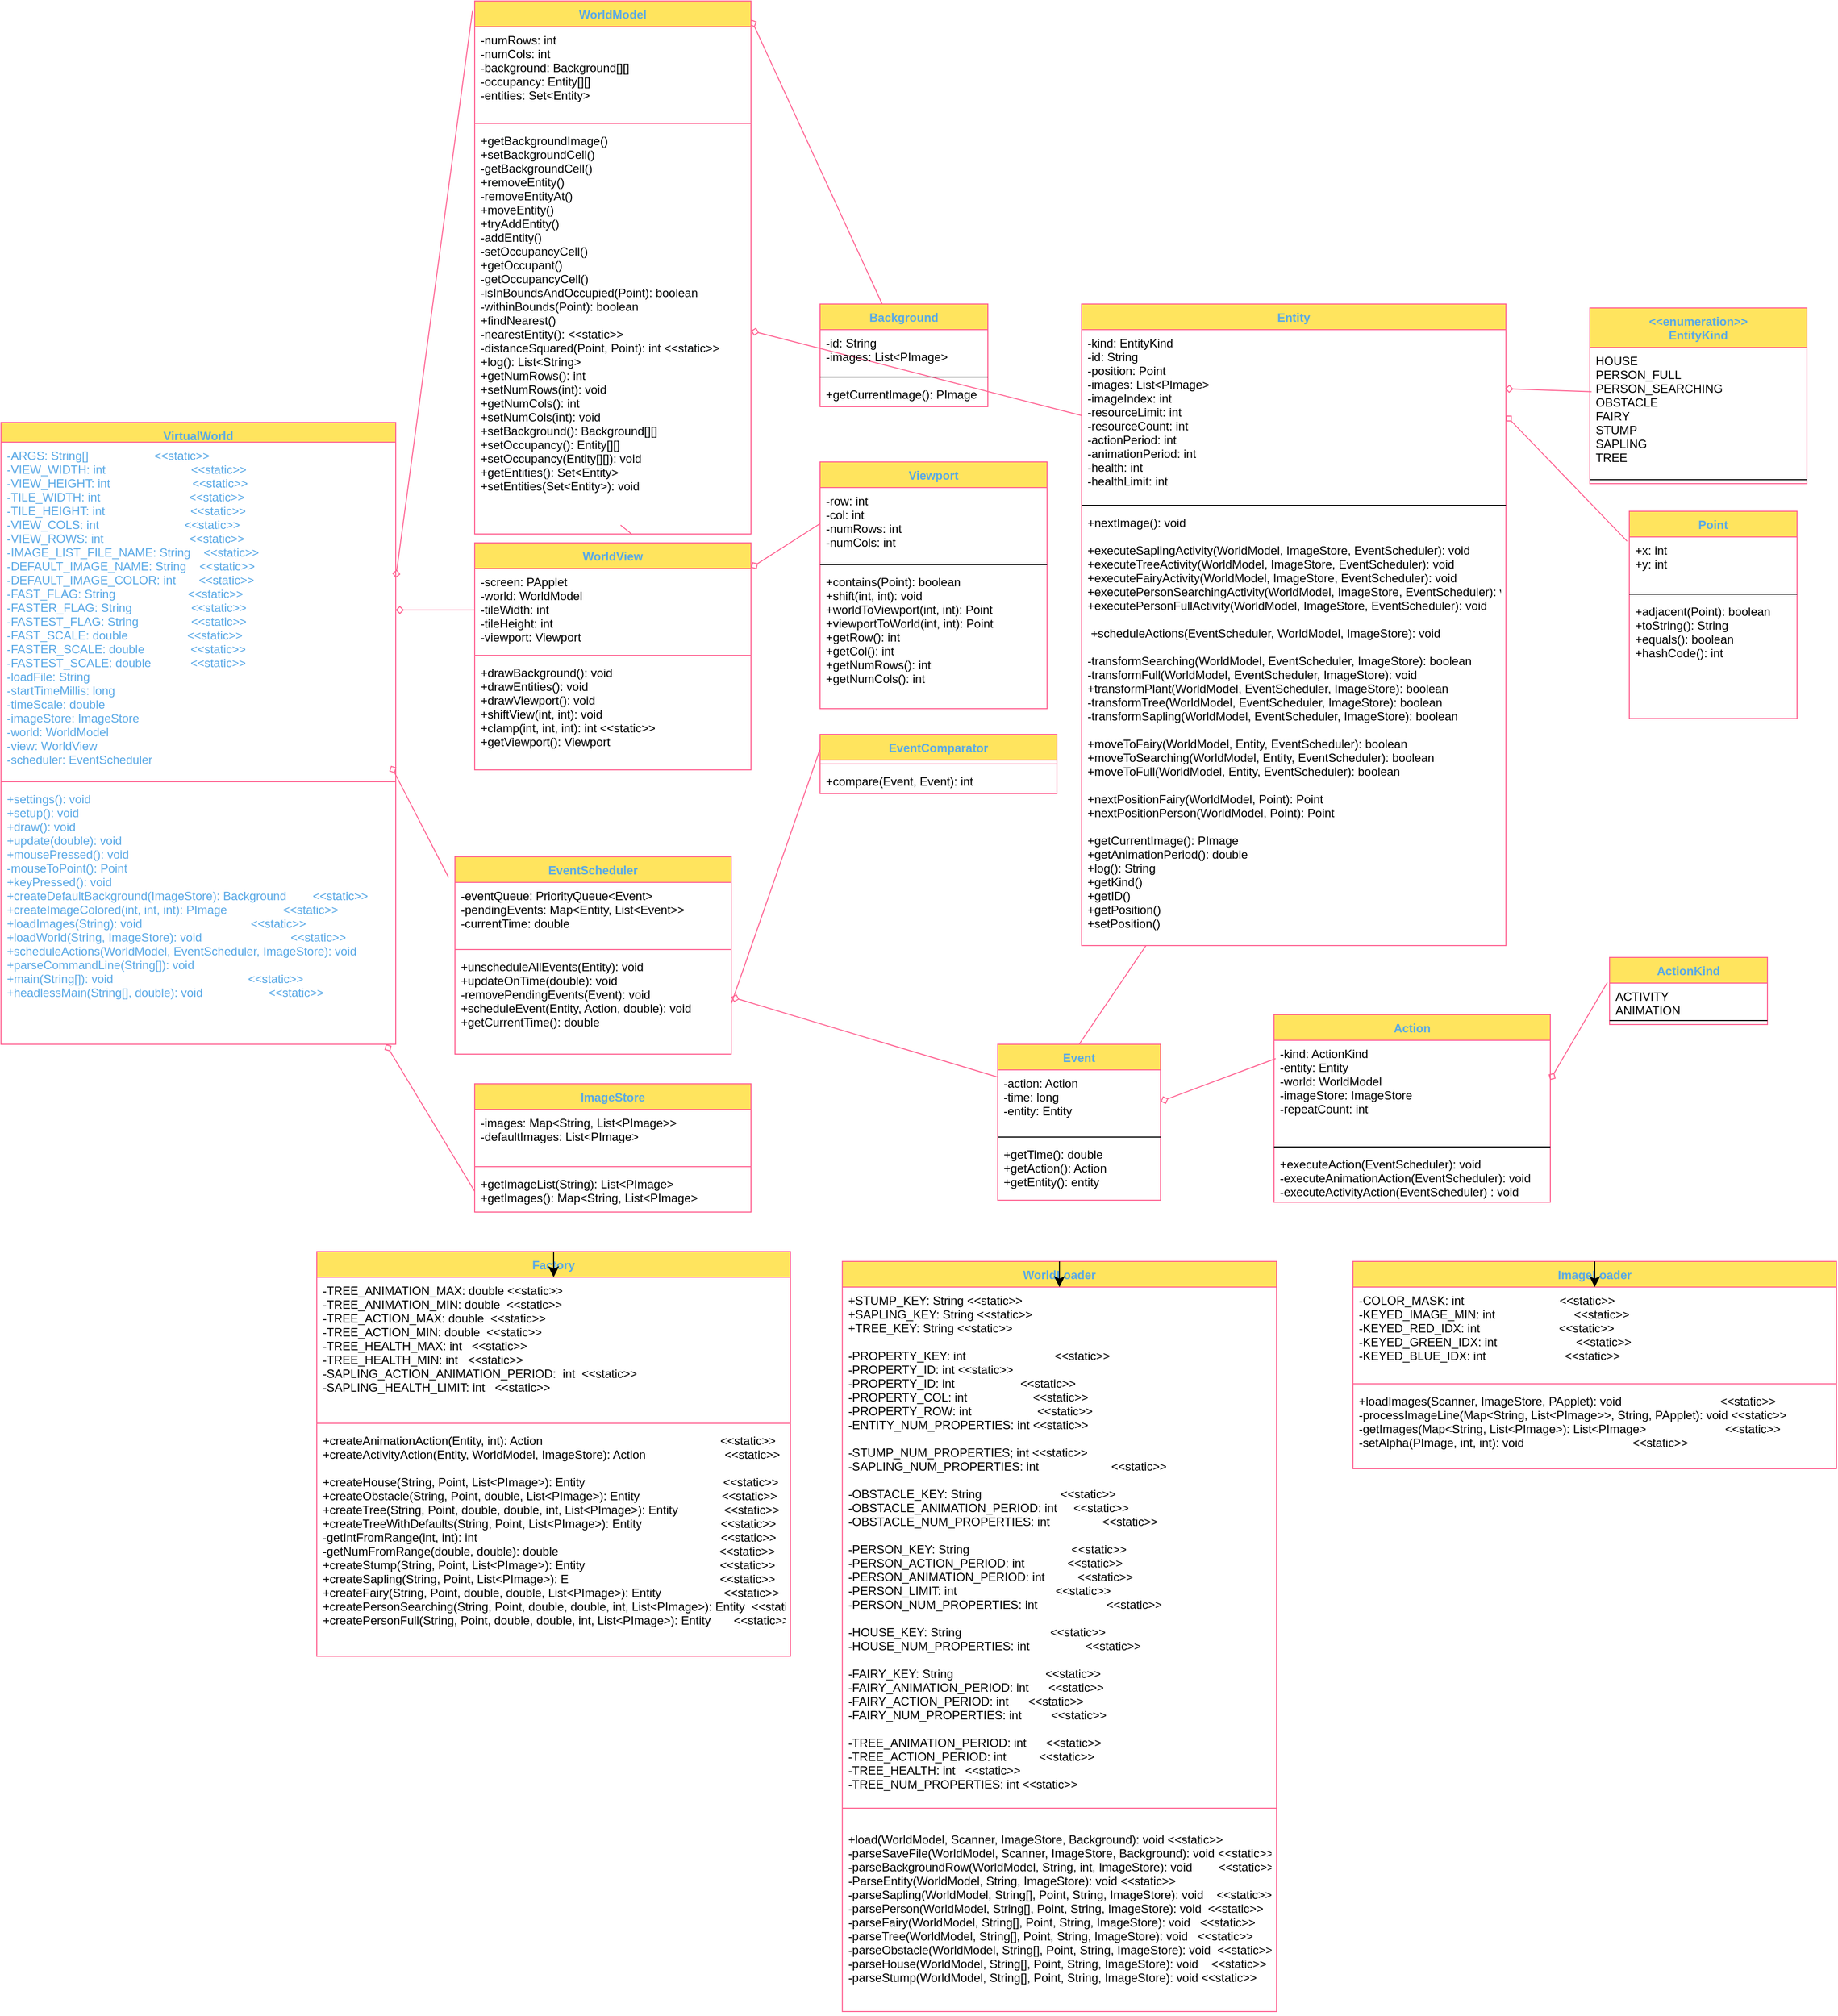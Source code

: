 <mxfile version="22.0.6" type="onedrive" pages="2">
  <diagram id="Yo6Zvny2ZRX3JAPKxXua" name="Page 2">
    <mxGraphModel grid="1" page="1" gridSize="10" guides="1" tooltips="1" connect="1" arrows="1" fold="1" pageScale="1" pageWidth="850" pageHeight="1100" math="0" shadow="0">
      <root>
        <mxCell id="0" />
        <mxCell id="1" parent="0" />
        <mxCell id="IZyeWjeiiD0KSJfyj89O-481" value="" style="graphMlID=e0;endArrow=none;strokeColor=#FF6392;strokeWidth=1.0;startArrow=diamond;startFill=0;endFill=1;exitX=1;exitY=0.25;exitDx=0;exitDy=0;fontColor=#5AA9E6;entryX=-0.008;entryY=-0.286;entryDx=0;entryDy=0;entryPerimeter=0;" edge="1" parent="1" source="IZyeWjeiiD0KSJfyj89O-496" target="IZyeWjeiiD0KSJfyj89O-503">
          <mxGeometry relative="1" as="geometry" />
        </mxCell>
        <mxCell id="IZyeWjeiiD0KSJfyj89O-482" value="" style="graphMlID=e1;endArrow=none;strokeColor=#FF6392;strokeWidth=1.0;startArrow=diamond;startFill=0;endFill=1;exitX=1;exitY=0.5;exitDx=0;exitDy=0;fontColor=#5AA9E6;entryX=0;entryY=0.5;entryDx=0;entryDy=0;" edge="1" parent="1" source="IZyeWjeiiD0KSJfyj89O-497" target="IZyeWjeiiD0KSJfyj89O-505">
          <mxGeometry relative="1" as="geometry" />
        </mxCell>
        <mxCell id="IZyeWjeiiD0KSJfyj89O-483" value="" style="graphMlID=e2;endArrow=none;strokeColor=#FF6392;strokeWidth=1.0;startArrow=diamond;startFill=0;endFill=1;fontColor=#5AA9E6;entryX=0;entryY=0.25;entryDx=0;entryDy=0;" edge="1" parent="1" source="IZyeWjeiiD0KSJfyj89O-504" target="IZyeWjeiiD0KSJfyj89O-533">
          <mxGeometry relative="1" as="geometry">
            <mxPoint x="1598" y="1650" as="sourcePoint" />
          </mxGeometry>
        </mxCell>
        <mxCell id="IZyeWjeiiD0KSJfyj89O-484" value="" style="graphMlID=e3;endArrow=none;strokeColor=#FF6392;strokeWidth=1.0;startArrow=diamond;startFill=0;endFill=1;exitX=0.988;exitY=-0.077;exitDx=0;exitDy=0;exitPerimeter=0;fontColor=#5AA9E6;entryX=-0.023;entryY=0.105;entryDx=0;entryDy=0;entryPerimeter=0;" edge="1" parent="1" source="IZyeWjeiiD0KSJfyj89O-499" target="IZyeWjeiiD0KSJfyj89O-508">
          <mxGeometry relative="1" as="geometry">
            <mxPoint x="1790" y="1990" as="targetPoint" />
          </mxGeometry>
        </mxCell>
        <mxCell id="IZyeWjeiiD0KSJfyj89O-485" value="" style="graphMlID=e4;endArrow=none;strokeColor=#FF6392;strokeWidth=1.0;startArrow=diamond;startFill=0;endFill=1;exitX=0.975;exitY=1;exitDx=0;exitDy=0;exitPerimeter=0;fontColor=#5AA9E6;entryX=0;entryY=0.5;entryDx=0;entryDy=0;" edge="1" parent="1" source="IZyeWjeiiD0KSJfyj89O-499" target="IZyeWjeiiD0KSJfyj89O-516">
          <mxGeometry relative="1" as="geometry" />
        </mxCell>
        <mxCell id="IZyeWjeiiD0KSJfyj89O-486" value="" style="graphMlID=e5;endArrow=none;strokeColor=#FF6392;strokeWidth=1.0;startArrow=diamond;startFill=0;endFill=1;fontColor=#5AA9E6;exitX=1.001;exitY=-0.077;exitDx=0;exitDy=0;exitPerimeter=0;" edge="1" parent="1" source="IZyeWjeiiD0KSJfyj89O-501" target="IZyeWjeiiD0KSJfyj89O-526">
          <mxGeometry relative="1" as="geometry" />
        </mxCell>
        <mxCell id="IZyeWjeiiD0KSJfyj89O-487" value="" style="graphMlID=e6;endArrow=none;strokeColor=#FF6392;strokeWidth=1.0;startArrow=diamond;startFill=0;endFill=1;fontColor=#5AA9E6;" edge="1" parent="1" source="IZyeWjeiiD0KSJfyj89O-508" target="IZyeWjeiiD0KSJfyj89O-538">
          <mxGeometry relative="1" as="geometry" />
        </mxCell>
        <mxCell id="IZyeWjeiiD0KSJfyj89O-488" value="" style="graphMlID=e7;endArrow=none;strokeColor=#FF6392;strokeWidth=1.0;startArrow=none;startFill=1;endFill=1;fontColor=#5AA9E6;entryX=0;entryY=0.25;entryDx=0;entryDy=0;exitX=1;exitY=0.5;exitDx=0;exitDy=0;" edge="1" parent="1" source="IZyeWjeiiD0KSJfyj89O-511" target="IZyeWjeiiD0KSJfyj89O-517">
          <mxGeometry relative="1" as="geometry" />
        </mxCell>
        <mxCell id="IZyeWjeiiD0KSJfyj89O-489" value="" style="graphMlID=e8;endArrow=none;strokeColor=#FF6392;strokeWidth=1.0;startArrow=diamond;startFill=0;endFill=1;fontColor=#5AA9E6;exitX=1;exitY=0.5;exitDx=0;exitDy=0;entryX=0;entryY=0.5;entryDx=0;entryDy=0;" edge="1" parent="1" source="IZyeWjeiiD0KSJfyj89O-503" target="IZyeWjeiiD0KSJfyj89O-530">
          <mxGeometry relative="1" as="geometry">
            <mxPoint x="1660" y="1490" as="sourcePoint" />
          </mxGeometry>
        </mxCell>
        <mxCell id="IZyeWjeiiD0KSJfyj89O-490" value="" style="graphMlID=e9;endArrow=none;strokeColor=#FF6392;strokeWidth=1.0;startArrow=diamond;startFill=0;endFill=1;fontColor=#5AA9E6;exitX=1;exitY=0.5;exitDx=0;exitDy=0;entryX=-0.013;entryY=0.08;entryDx=0;entryDy=0;entryPerimeter=0;" edge="1" parent="1" source="IZyeWjeiiD0KSJfyj89O-530" target="IZyeWjeiiD0KSJfyj89O-545">
          <mxGeometry relative="1" as="geometry" />
        </mxCell>
        <mxCell id="IZyeWjeiiD0KSJfyj89O-491" value="" style="graphMlID=e10;endArrow=none;strokeColor=#FF6392;strokeWidth=1.0;startArrow=diamond;startFill=0;endFill=1;fontColor=#5AA9E6;exitX=0.998;exitY=0.132;exitDx=0;exitDy=0;exitPerimeter=0;entryX=0.008;entryY=0.345;entryDx=0;entryDy=0;entryPerimeter=0;" edge="1" parent="1" source="IZyeWjeiiD0KSJfyj89O-529" target="IZyeWjeiiD0KSJfyj89O-542">
          <mxGeometry relative="1" as="geometry" />
        </mxCell>
        <mxCell id="IZyeWjeiiD0KSJfyj89O-492" value="" style="graphMlID=e11;endArrow=none;strokeColor=#FF6392;strokeWidth=1.0;startArrow=diamond;startFill=0;endFill=1;fontColor=#5AA9E6;exitX=1;exitY=0.5;exitDx=0;exitDy=0;entryX=0.006;entryY=0.178;entryDx=0;entryDy=0;entryPerimeter=0;" edge="1" parent="1" source="IZyeWjeiiD0KSJfyj89O-538" target="IZyeWjeiiD0KSJfyj89O-549">
          <mxGeometry relative="1" as="geometry" />
        </mxCell>
        <mxCell id="IZyeWjeiiD0KSJfyj89O-493" value="" style="graphMlID=e12;endArrow=none;strokeColor=#FF6392;strokeWidth=1.0;startArrow=diamond;startFill=0;endFill=1;fontColor=#5AA9E6;exitX=0.999;exitY=0.387;exitDx=0;exitDy=0;exitPerimeter=0;entryX=-0.014;entryY=0.373;entryDx=0;entryDy=0;entryPerimeter=0;" edge="1" parent="1" source="IZyeWjeiiD0KSJfyj89O-549" target="IZyeWjeiiD0KSJfyj89O-552">
          <mxGeometry relative="1" as="geometry" />
        </mxCell>
        <mxCell id="IZyeWjeiiD0KSJfyj89O-494" value="" style="graphMlID=e13;endArrow=none;strokeColor=#FF6392;strokeWidth=1.0;startArrow=none;startFill=1;endFill=1;fontColor=#5AA9E6;entryX=0.528;entryY=0.978;entryDx=0;entryDy=0;entryPerimeter=0;exitX=0.57;exitY=-0.037;exitDx=0;exitDy=0;exitPerimeter=0;" edge="1" parent="1" source="IZyeWjeiiD0KSJfyj89O-504" target="IZyeWjeiiD0KSJfyj89O-503">
          <mxGeometry relative="1" as="geometry" />
        </mxCell>
        <mxCell id="IZyeWjeiiD0KSJfyj89O-495" value="" style="graphMlID=e14;endArrow=none;strokeColor=#FF6392;strokeWidth=1.0;startArrow=none;startFill=1;endFill=1;fontColor=#5AA9E6;exitX=0.5;exitY=0;exitDx=0;exitDy=0;" edge="1" parent="1" source="IZyeWjeiiD0KSJfyj89O-537" target="IZyeWjeiiD0KSJfyj89O-532">
          <mxGeometry relative="1" as="geometry">
            <mxPoint x="2127.699" y="1689.661" as="targetPoint" />
          </mxGeometry>
        </mxCell>
        <mxCell id="IZyeWjeiiD0KSJfyj89O-496" value="VirtualWorld" style="swimlane;fontStyle=1;align=center;verticalAlign=top;childLayout=stackLayout;horizontal=1;startSize=20;horizontalStack=0;resizeParent=1;resizeParentMax=0;resizeLast=0;collapsible=1;marginBottom=0;hachureGap=4;pointerEvents=0;fillColor=#FFE45E;strokeColor=#FF6392;fontColor=#5AA9E6;" vertex="1" parent="1">
          <mxGeometry x="970" y="1560" width="400" height="630" as="geometry" />
        </mxCell>
        <mxCell id="IZyeWjeiiD0KSJfyj89O-497" value="-ARGS: String[]                    &lt;&lt;static&gt;&gt;&#xa;-VIEW_WIDTH: int                          &lt;&lt;static&gt;&gt;&#xa;-VIEW_HEIGHT: int                         &lt;&lt;static&gt;&gt;&#xa;-TILE_WIDTH: int                           &lt;&lt;static&gt;&gt;&#xa;-TILE_HEIGHT: int                          &lt;&lt;static&gt;&gt;&#xa;-VIEW_COLS: int                          &lt;&lt;static&gt;&gt;&#xa;-VIEW_ROWS: int                          &lt;&lt;static&gt;&gt;&#xa;-IMAGE_LIST_FILE_NAME: String    &lt;&lt;static&gt;&gt;&#xa;-DEFAULT_IMAGE_NAME: String    &lt;&lt;static&gt;&gt;&#xa;-DEFAULT_IMAGE_COLOR: int       &lt;&lt;static&gt;&gt;&#xa;-FAST_FLAG: String                      &lt;&lt;static&gt;&gt;&#xa;-FASTER_FLAG: String                  &lt;&lt;static&gt;&gt;&#xa;-FASTEST_FLAG: String                &lt;&lt;static&gt;&gt;&#xa;-FAST_SCALE: double                  &lt;&lt;static&gt;&gt;&#xa;-FASTER_SCALE: double              &lt;&lt;static&gt;&gt;&#xa;-FASTEST_SCALE: double            &lt;&lt;static&gt;&gt;&#xa;-loadFile: String&#xa;-startTimeMillis: long&#xa;-timeScale: double&#xa;-imageStore: ImageStore&#xa;-world: WorldModel&#xa;-view: WorldView&#xa;-scheduler: EventScheduler" style="text;strokeColor=none;fillColor=none;align=left;verticalAlign=top;spacingLeft=4;spacingRight=4;overflow=hidden;rotatable=0;points=[[0,0.5],[1,0.5]];portConstraint=eastwest;fontColor=#5AA9E6;" vertex="1" parent="IZyeWjeiiD0KSJfyj89O-496">
          <mxGeometry y="20" width="400" height="340" as="geometry" />
        </mxCell>
        <mxCell id="IZyeWjeiiD0KSJfyj89O-498" value="" style="line;strokeWidth=1;fillColor=none;align=left;verticalAlign=middle;spacingTop=-1;spacingLeft=3;spacingRight=3;rotatable=0;labelPosition=right;points=[];portConstraint=eastwest;strokeColor=#FF6392;fontColor=#5AA9E6;" vertex="1" parent="IZyeWjeiiD0KSJfyj89O-496">
          <mxGeometry y="360" width="400" height="8" as="geometry" />
        </mxCell>
        <mxCell id="IZyeWjeiiD0KSJfyj89O-499" value="+settings(): void&#xa;+setup(): void&#xa;+draw(): void&#xa;+update(double): void&#xa;+mousePressed(): void&#xa;-mouseToPoint(): Point&#xa;+keyPressed(): void&#xa;+createDefaultBackground(ImageStore): Background        &lt;&lt;static&gt;&gt;&#xa;+createImageColored(int, int, int): PImage                 &lt;&lt;static&gt;&gt;&#xa;+loadImages(String): void                                 &lt;&lt;static&gt;&gt;&#xa;+loadWorld(String, ImageStore): void                           &lt;&lt;static&gt;&gt;&#xa;+scheduleActions(WorldModel, EventScheduler, ImageStore): void&#xa;+parseCommandLine(String[]): void &#xa;+main(String[]): void                                         &lt;&lt;static&gt;&gt;&#xa;+headlessMain(String[], double): void                    &lt;&lt;static&gt;&gt;" style="text;strokeColor=none;fillColor=none;align=left;verticalAlign=top;spacingLeft=4;spacingRight=4;overflow=hidden;rotatable=0;points=[[0,0.5],[1,0.5]];portConstraint=eastwest;fontColor=#5AA9E6;" vertex="1" parent="IZyeWjeiiD0KSJfyj89O-496">
          <mxGeometry y="368" width="400" height="262" as="geometry" />
        </mxCell>
        <mxCell id="IZyeWjeiiD0KSJfyj89O-500" value="WorldModel" style="swimlane;fontStyle=1;align=center;verticalAlign=top;childLayout=stackLayout;horizontal=1;startSize=26;horizontalStack=0;resizeParent=1;resizeParentMax=0;resizeLast=0;collapsible=1;marginBottom=0;hachureGap=4;pointerEvents=0;sketch=0;fontColor=#5AA9E6;strokeColor=#FF6392;fillColor=#FFE45E;" vertex="1" parent="1">
          <mxGeometry x="1450" y="1133.05" width="280" height="540" as="geometry" />
        </mxCell>
        <mxCell id="IZyeWjeiiD0KSJfyj89O-501" value="-numRows: int&#xa;-numCols: int&#xa;-background: Background[][]&#xa;-occupancy: Entity[][]&#xa;-entities: Set&lt;Entity&gt;" style="text;strokeColor=none;fillColor=none;align=left;verticalAlign=top;spacingLeft=4;spacingRight=4;overflow=hidden;rotatable=0;points=[[0,0.5],[1,0.5]];portConstraint=eastwest;fontColor=#000000;" vertex="1" parent="IZyeWjeiiD0KSJfyj89O-500">
          <mxGeometry y="26" width="280" height="94" as="geometry" />
        </mxCell>
        <mxCell id="IZyeWjeiiD0KSJfyj89O-502" value="" style="line;strokeWidth=1;fillColor=none;align=left;verticalAlign=middle;spacingTop=-1;spacingLeft=3;spacingRight=3;rotatable=0;labelPosition=right;points=[];portConstraint=eastwest;strokeColor=#FF6392;fontColor=#5AA9E6;" vertex="1" parent="IZyeWjeiiD0KSJfyj89O-500">
          <mxGeometry y="120" width="280" height="8" as="geometry" />
        </mxCell>
        <mxCell id="IZyeWjeiiD0KSJfyj89O-503" value="+getBackgroundImage()&#xa;+setBackgroundCell()&#xa;-getBackgroundCell()&#xa;+removeEntity()&#xa;-removeEntityAt()&#xa;+moveEntity()&#xa;+tryAddEntity()&#xa;-addEntity()&#xa;-setOccupancyCell()&#xa;+getOccupant()&#xa;-getOccupancyCell()&#xa;-isInBoundsAndOccupied(Point): boolean&#xa;-withinBounds(Point): boolean&#xa;+findNearest()&#xa;-nearestEntity(): &lt;&lt;static&gt;&gt;&#xa;-distanceSquared(Point, Point): int &lt;&lt;static&gt;&gt;&#xa;+log(): List&lt;String&gt;&#xa;+getNumRows(): int&#xa;+setNumRows(int): void&#xa;+getNumCols(): int&#xa;+setNumCols(int): void&#xa;+setBackground(): Background[][]&#xa;+setOccupancy(): Entity[][]&#xa;+setOccupancy(Entity[][]): void&#xa;+getEntities(): Set&lt;Entity&gt;&#xa;+setEntities(Set&lt;Entity&gt;): void&#xa;" style="text;strokeColor=none;fillColor=none;align=left;verticalAlign=top;spacingLeft=4;spacingRight=4;overflow=hidden;rotatable=0;points=[[0,0.5],[1,0.5]];portConstraint=eastwest;fontColor=#020405;" vertex="1" parent="IZyeWjeiiD0KSJfyj89O-500">
          <mxGeometry y="128" width="280" height="412" as="geometry" />
        </mxCell>
        <mxCell id="IZyeWjeiiD0KSJfyj89O-504" value="WorldView" style="swimlane;fontStyle=1;align=center;verticalAlign=top;childLayout=stackLayout;horizontal=1;startSize=26;horizontalStack=0;resizeParent=1;resizeParentMax=0;resizeLast=0;collapsible=1;marginBottom=0;hachureGap=4;pointerEvents=0;sketch=0;fontColor=#5AA9E6;strokeColor=#FF6392;fillColor=#FFE45E;" vertex="1" parent="1">
          <mxGeometry x="1450" y="1682" width="280" height="230" as="geometry" />
        </mxCell>
        <mxCell id="IZyeWjeiiD0KSJfyj89O-505" value="-screen: PApplet&#xa;-world: WorldModel&#xa;-tileWidth: int&#xa;-tileHeight: int&#xa;-viewport: Viewport" style="text;strokeColor=none;fillColor=none;align=left;verticalAlign=top;spacingLeft=4;spacingRight=4;overflow=hidden;rotatable=0;points=[[0,0.5],[1,0.5]];portConstraint=eastwest;fontColor=#000000;" vertex="1" parent="IZyeWjeiiD0KSJfyj89O-504">
          <mxGeometry y="26" width="280" height="84" as="geometry" />
        </mxCell>
        <mxCell id="IZyeWjeiiD0KSJfyj89O-506" value="" style="line;strokeWidth=1;fillColor=none;align=left;verticalAlign=middle;spacingTop=-1;spacingLeft=3;spacingRight=3;rotatable=0;labelPosition=right;points=[];portConstraint=eastwest;strokeColor=#FF6392;fontColor=#5AA9E6;" vertex="1" parent="IZyeWjeiiD0KSJfyj89O-504">
          <mxGeometry y="110" width="280" height="8" as="geometry" />
        </mxCell>
        <mxCell id="IZyeWjeiiD0KSJfyj89O-507" value="+drawBackground(): void&#xa;+drawEntities(): void&#xa;+drawViewport(): void&#xa;+shiftView(int, int): void&#xa;+clamp(int, int, int): int &lt;&lt;static&gt;&gt;&#xa;+getViewport(): Viewport                                &#xa;" style="text;strokeColor=none;fillColor=none;align=left;verticalAlign=top;spacingLeft=4;spacingRight=4;overflow=hidden;rotatable=0;points=[[0,0.5],[1,0.5]];portConstraint=eastwest;fontColor=#000000;" vertex="1" parent="IZyeWjeiiD0KSJfyj89O-504">
          <mxGeometry y="118" width="280" height="112" as="geometry" />
        </mxCell>
        <mxCell id="IZyeWjeiiD0KSJfyj89O-508" value="EventScheduler" style="swimlane;fontStyle=1;align=center;verticalAlign=top;childLayout=stackLayout;horizontal=1;startSize=26;horizontalStack=0;resizeParent=1;resizeParentMax=0;resizeLast=0;collapsible=1;marginBottom=0;hachureGap=4;pointerEvents=0;sketch=0;fontColor=#5AA9E6;strokeColor=#FF6392;fillColor=#FFE45E;" vertex="1" parent="1">
          <mxGeometry x="1430" y="2000" width="280" height="200" as="geometry" />
        </mxCell>
        <mxCell id="IZyeWjeiiD0KSJfyj89O-509" value="-eventQueue: PriorityQueue&lt;Event&gt;&#xa;-pendingEvents: Map&lt;Entity, List&lt;Event&gt;&gt;&#xa;-currentTime: double" style="text;strokeColor=none;fillColor=none;align=left;verticalAlign=top;spacingLeft=4;spacingRight=4;overflow=hidden;rotatable=0;points=[[0,0.5],[1,0.5]];portConstraint=eastwest;fontColor=#000000;" vertex="1" parent="IZyeWjeiiD0KSJfyj89O-508">
          <mxGeometry y="26" width="280" height="64" as="geometry" />
        </mxCell>
        <mxCell id="IZyeWjeiiD0KSJfyj89O-510" value="" style="line;strokeWidth=1;fillColor=none;align=left;verticalAlign=middle;spacingTop=-1;spacingLeft=3;spacingRight=3;rotatable=0;labelPosition=right;points=[];portConstraint=eastwest;strokeColor=#FF6392;fontColor=#5AA9E6;" vertex="1" parent="IZyeWjeiiD0KSJfyj89O-508">
          <mxGeometry y="90" width="280" height="8" as="geometry" />
        </mxCell>
        <mxCell id="IZyeWjeiiD0KSJfyj89O-511" value="+unscheduleAllEvents(Entity): void&#xa;+updateOnTime(double): void&#xa;-removePendingEvents(Event): void&#xa;+scheduleEvent(Entity, Action, double): void&#xa;+getCurrentTime(): double" style="text;strokeColor=none;fillColor=none;align=left;verticalAlign=top;spacingLeft=4;spacingRight=4;overflow=hidden;rotatable=0;points=[[0,0.5],[1,0.5]];portConstraint=eastwest;fontColor=#000000;" vertex="1" parent="IZyeWjeiiD0KSJfyj89O-508">
          <mxGeometry y="98" width="280" height="102" as="geometry" />
        </mxCell>
        <mxCell id="IZyeWjeiiD0KSJfyj89O-513" value="ImageStore" style="swimlane;fontStyle=1;align=center;verticalAlign=top;childLayout=stackLayout;horizontal=1;startSize=26;horizontalStack=0;resizeParent=1;resizeParentMax=0;resizeLast=0;collapsible=1;marginBottom=0;hachureGap=4;pointerEvents=0;sketch=0;fontColor=#5AA9E6;strokeColor=#FF6392;fillColor=#FFE45E;" vertex="1" parent="1">
          <mxGeometry x="1450" y="2230" width="280" height="130" as="geometry" />
        </mxCell>
        <mxCell id="IZyeWjeiiD0KSJfyj89O-514" value="-images: Map&lt;String, List&lt;PImage&gt;&gt;&#xa;-defaultImages: List&lt;PImage&gt;" style="text;strokeColor=none;fillColor=none;align=left;verticalAlign=top;spacingLeft=4;spacingRight=4;overflow=hidden;rotatable=0;points=[[0,0.5],[1,0.5]];portConstraint=eastwest;fontColor=#000000;" vertex="1" parent="IZyeWjeiiD0KSJfyj89O-513">
          <mxGeometry y="26" width="280" height="54" as="geometry" />
        </mxCell>
        <mxCell id="IZyeWjeiiD0KSJfyj89O-515" value="" style="line;strokeWidth=1;fillColor=none;align=left;verticalAlign=middle;spacingTop=-1;spacingLeft=3;spacingRight=3;rotatable=0;labelPosition=right;points=[];portConstraint=eastwest;strokeColor=#FF6392;fontColor=#5AA9E6;" vertex="1" parent="IZyeWjeiiD0KSJfyj89O-513">
          <mxGeometry y="80" width="280" height="8" as="geometry" />
        </mxCell>
        <mxCell id="IZyeWjeiiD0KSJfyj89O-516" value="+getImageList(String): List&lt;PImage&gt;&#xa;+getImages(): Map&lt;String, List&lt;PImage&gt;" style="text;strokeColor=none;fillColor=none;align=left;verticalAlign=top;spacingLeft=4;spacingRight=4;overflow=hidden;rotatable=0;points=[[0,0.5],[1,0.5]];portConstraint=eastwest;fontColor=#000000;" vertex="1" parent="IZyeWjeiiD0KSJfyj89O-513">
          <mxGeometry y="88" width="280" height="42" as="geometry" />
        </mxCell>
        <mxCell id="IZyeWjeiiD0KSJfyj89O-517" value="EventComparator" style="swimlane;fontStyle=1;align=center;verticalAlign=top;childLayout=stackLayout;horizontal=1;startSize=26;horizontalStack=0;resizeParent=1;resizeParentMax=0;resizeLast=0;collapsible=1;marginBottom=0;hachureGap=4;pointerEvents=0;sketch=0;fontColor=#5AA9E6;strokeColor=#FF6392;fillColor=#FFE45E;" vertex="1" parent="1">
          <mxGeometry x="1800" y="1876" width="240" height="60" as="geometry" />
        </mxCell>
        <mxCell id="IZyeWjeiiD0KSJfyj89O-519" value="" style="line;strokeWidth=1;fillColor=none;align=left;verticalAlign=middle;spacingTop=-1;spacingLeft=3;spacingRight=3;rotatable=0;labelPosition=right;points=[];portConstraint=eastwest;strokeColor=#FF6392;fontColor=#5AA9E6;" vertex="1" parent="IZyeWjeiiD0KSJfyj89O-517">
          <mxGeometry y="26" width="240" height="8" as="geometry" />
        </mxCell>
        <mxCell id="IZyeWjeiiD0KSJfyj89O-520" value="+compare(Event, Event): int" style="text;strokeColor=none;fillColor=none;align=left;verticalAlign=top;spacingLeft=4;spacingRight=4;overflow=hidden;rotatable=0;points=[[0,0.5],[1,0.5]];portConstraint=eastwest;fontColor=#000000;" vertex="1" parent="IZyeWjeiiD0KSJfyj89O-517">
          <mxGeometry y="34" width="240" height="26" as="geometry" />
        </mxCell>
        <mxCell id="IZyeWjeiiD0KSJfyj89O-521" value="Factory" style="swimlane;fontStyle=1;align=center;verticalAlign=top;childLayout=stackLayout;horizontal=1;startSize=26;horizontalStack=0;resizeParent=1;resizeParentMax=0;resizeLast=0;collapsible=1;marginBottom=0;hachureGap=4;pointerEvents=0;sketch=0;fontColor=#5AA9E6;strokeColor=#FF6392;fillColor=#FFE45E;" vertex="1" parent="1">
          <mxGeometry x="1290.0" y="2400" width="480" height="410" as="geometry" />
        </mxCell>
        <mxCell id="IZyeWjeiiD0KSJfyj89O-522" value="-TREE_ANIMATION_MAX: double &lt;&lt;static&gt;&gt;&#xa;-TREE_ANIMATION_MIN: double  &lt;&lt;static&gt;&gt;&#xa;-TREE_ACTION_MAX: double  &lt;&lt;static&gt;&gt;&#xa;-TREE_ACTION_MIN: double  &lt;&lt;static&gt;&gt;&#xa;-TREE_HEALTH_MAX: int   &lt;&lt;static&gt;&gt;&#xa;-TREE_HEALTH_MIN: int   &lt;&lt;static&gt;&gt;&#xa;-SAPLING_ACTION_ANIMATION_PERIOD:  int  &lt;&lt;static&gt;&gt;&#xa;-SAPLING_HEALTH_LIMIT: int   &lt;&lt;static&gt;&gt;&#xa;" style="text;strokeColor=none;fillColor=none;align=left;verticalAlign=top;spacingLeft=4;spacingRight=4;overflow=hidden;rotatable=0;points=[[0,0.5],[1,0.5]];portConstraint=eastwest;fontColor=#000000;" vertex="1" parent="IZyeWjeiiD0KSJfyj89O-521">
          <mxGeometry y="26" width="480" height="144" as="geometry" />
        </mxCell>
        <mxCell id="IZyeWjeiiD0KSJfyj89O-523" value="" style="line;strokeWidth=1;fillColor=none;align=left;verticalAlign=middle;spacingTop=-1;spacingLeft=3;spacingRight=3;rotatable=0;labelPosition=right;points=[];portConstraint=eastwest;strokeColor=#FF6392;fontColor=#5AA9E6;" vertex="1" parent="IZyeWjeiiD0KSJfyj89O-521">
          <mxGeometry y="170" width="480" height="8" as="geometry" />
        </mxCell>
        <mxCell id="IZyeWjeiiD0KSJfyj89O-524" value="+createAnimationAction(Entity, int): Action                                                      &lt;&lt;static&gt;&gt;&#xa;+createActivityAction(Entity, WorldModel, ImageStore): Action                        &lt;&lt;static&gt;&gt;&#xa;&#xa;+createHouse(String, Point, List&lt;PImage&gt;): Entity                                          &lt;&lt;static&gt;&gt;&#xa;+createObstacle(String, Point, double, List&lt;PImage&gt;): Entity                         &lt;&lt;static&gt;&gt;&#xa;+createTree(String, Point, double, double, int, List&lt;PImage&gt;): Entity              &lt;&lt;static&gt;&gt;&#xa;+createTreeWithDefaults(String, Point, List&lt;PImage&gt;): Entity                        &lt;&lt;static&gt;&gt;&#xa;-getIntFromRange(int, int): int                                                                          &lt;&lt;static&gt;&gt;&#xa;-getNumFromRange(double, double): double                                                 &lt;&lt;static&gt;&gt;&#xa;+createStump(String, Point, List&lt;PImage&gt;): Entity                                         &lt;&lt;static&gt;&gt;&#xa;+createSapling(String, Point, List&lt;PImage&gt;): E                                              &lt;&lt;static&gt;&gt;&#xa;+createFairy(String, Point, double, double, List&lt;PImage&gt;): Entity                   &lt;&lt;static&gt;&gt;&#xa;+createPersonSearching(String, Point, double, double, int, List&lt;PImage&gt;): Entity  &lt;&lt;static&gt;&gt;&#xa;+createPersonFull(String, Point, double, double, int, List&lt;PImage&gt;): Entity       &lt;&lt;static&gt;&gt;&#xa;" style="text;strokeColor=none;fillColor=none;align=left;verticalAlign=top;spacingLeft=4;spacingRight=4;overflow=hidden;rotatable=0;points=[[0,0.5],[1,0.5]];portConstraint=eastwest;fontColor=#000000;" vertex="1" parent="IZyeWjeiiD0KSJfyj89O-521">
          <mxGeometry y="178" width="480" height="232" as="geometry" />
        </mxCell>
        <mxCell id="IZyeWjeiiD0KSJfyj89O-560" style="edgeStyle=none;curved=1;rounded=0;orthogonalLoop=1;jettySize=auto;html=1;exitX=0.5;exitY=0;exitDx=0;exitDy=0;fontSize=12;startSize=8;endSize=8;" edge="1" parent="IZyeWjeiiD0KSJfyj89O-521" source="IZyeWjeiiD0KSJfyj89O-521" target="IZyeWjeiiD0KSJfyj89O-522">
          <mxGeometry relative="1" as="geometry" />
        </mxCell>
        <mxCell id="IZyeWjeiiD0KSJfyj89O-525" value="Background" style="swimlane;fontStyle=1;align=center;verticalAlign=top;childLayout=stackLayout;horizontal=1;startSize=26;horizontalStack=0;resizeParent=1;resizeParentMax=0;resizeLast=0;collapsible=1;marginBottom=0;hachureGap=4;pointerEvents=0;sketch=0;fontColor=#5AA9E6;strokeColor=#FF6392;fillColor=#FFE45E;" vertex="1" parent="1">
          <mxGeometry x="1800" y="1440" width="170" height="104" as="geometry" />
        </mxCell>
        <mxCell id="IZyeWjeiiD0KSJfyj89O-526" value="-id: String&#xa;-images: List&lt;PImage&gt;&#xa;" style="text;strokeColor=none;fillColor=none;align=left;verticalAlign=top;spacingLeft=4;spacingRight=4;overflow=hidden;rotatable=0;points=[[0,0.5],[1,0.5]];portConstraint=eastwest;" vertex="1" parent="IZyeWjeiiD0KSJfyj89O-525">
          <mxGeometry y="26" width="170" height="44" as="geometry" />
        </mxCell>
        <mxCell id="IZyeWjeiiD0KSJfyj89O-527" value="" style="line;strokeWidth=1;fillColor=none;align=left;verticalAlign=middle;spacingTop=-1;spacingLeft=3;spacingRight=3;rotatable=0;labelPosition=right;points=[];portConstraint=eastwest;" vertex="1" parent="IZyeWjeiiD0KSJfyj89O-525">
          <mxGeometry y="70" width="170" height="8" as="geometry" />
        </mxCell>
        <mxCell id="IZyeWjeiiD0KSJfyj89O-528" value="+getCurrentImage(): PImage" style="text;strokeColor=none;fillColor=none;align=left;verticalAlign=top;spacingLeft=4;spacingRight=4;overflow=hidden;rotatable=0;points=[[0,0.5],[1,0.5]];portConstraint=eastwest;" vertex="1" parent="IZyeWjeiiD0KSJfyj89O-525">
          <mxGeometry y="78" width="170" height="26" as="geometry" />
        </mxCell>
        <mxCell id="IZyeWjeiiD0KSJfyj89O-529" value="Entity" style="swimlane;fontStyle=1;align=center;verticalAlign=top;childLayout=stackLayout;horizontal=1;startSize=26;horizontalStack=0;resizeParent=1;resizeParentMax=0;resizeLast=0;collapsible=1;marginBottom=0;hachureGap=4;pointerEvents=0;sketch=0;fontColor=#5AA9E6;strokeColor=#FF6392;fillColor=#FFE45E;" vertex="1" parent="1">
          <mxGeometry x="2065" y="1440" width="430" height="650" as="geometry" />
        </mxCell>
        <mxCell id="IZyeWjeiiD0KSJfyj89O-530" value="-kind: EntityKind&#xa;-id: String&#xa;-position: Point&#xa;-images: List&lt;PImage&gt;&#xa;-imageIndex: int&#xa;-resourceLimit: int&#xa;-resourceCount: int&#xa;-actionPeriod: int&#xa;-animationPeriod: int&#xa;-health: int&#xa;-healthLimit: int" style="text;strokeColor=none;fillColor=none;align=left;verticalAlign=top;spacingLeft=4;spacingRight=4;overflow=hidden;rotatable=0;points=[[0,0.5],[1,0.5]];portConstraint=eastwest;" vertex="1" parent="IZyeWjeiiD0KSJfyj89O-529">
          <mxGeometry y="26" width="430" height="174" as="geometry" />
        </mxCell>
        <mxCell id="IZyeWjeiiD0KSJfyj89O-531" value="" style="line;strokeWidth=1;fillColor=none;align=left;verticalAlign=middle;spacingTop=-1;spacingLeft=3;spacingRight=3;rotatable=0;labelPosition=right;points=[];portConstraint=eastwest;" vertex="1" parent="IZyeWjeiiD0KSJfyj89O-529">
          <mxGeometry y="200" width="430" height="8" as="geometry" />
        </mxCell>
        <mxCell id="IZyeWjeiiD0KSJfyj89O-532" value="+nextImage(): void&#xa;&#xa;+executeSaplingActivity(WorldModel, ImageStore, EventScheduler): void&#xa;+executeTreeActivity(WorldModel, ImageStore, EventScheduler): void&#xa;+executeFairyActivity(WorldModel, ImageStore, EventScheduler): void&#xa;+executePersonSearchingActivity(WorldModel, ImageStore, EventScheduler): void                &#xa;+executePersonFullActivity(WorldModel, ImageStore, EventScheduler): void&#xa;&#xa; +scheduleActions(EventScheduler, WorldModel, ImageStore): void &#xa; &#xa;-transformSearching(WorldModel, EventScheduler, ImageStore): boolean &#xa;-transformFull(WorldModel, EventScheduler, ImageStore): void  &#xa;+transformPlant(WorldModel, EventScheduler, ImageStore): boolean                     &#xa;-transformTree(WorldModel, EventScheduler, ImageStore): boolean                  &#xa;-transformSapling(WorldModel, EventScheduler, ImageStore): boolean&#xa;&#xa;+moveToFairy(WorldModel, Entity, EventScheduler): boolean                  &#xa;+moveToSearching(WorldModel, Entity, EventScheduler): boolean          &#xa;+moveToFull(WorldModel, Entity, EventScheduler): boolean  &#xa;  &#xa;+nextPositionFairy(WorldModel, Point): Point          &#xa;+nextPositionPerson(WorldModel, Point): Point  &#xa;&#xa;+getCurrentImage(): PImage&#xa;+getAnimationPeriod(): double   &#xa;+log(): String&#xa;+getKind()&#xa;+getID() &#xa;+getPosition()&#xa;+setPosition()&#xa;&#xa;  &#xa;&#xa;&#xa;&#xa;" style="text;strokeColor=none;fillColor=none;align=left;verticalAlign=top;spacingLeft=4;spacingRight=4;overflow=hidden;rotatable=0;points=[[0,0.5],[1,0.5]];portConstraint=eastwest;" vertex="1" parent="IZyeWjeiiD0KSJfyj89O-529">
          <mxGeometry y="208" width="430" height="442" as="geometry" />
        </mxCell>
        <mxCell id="IZyeWjeiiD0KSJfyj89O-533" value="Viewport" style="swimlane;fontStyle=1;align=center;verticalAlign=top;childLayout=stackLayout;horizontal=1;startSize=26;horizontalStack=0;resizeParent=1;resizeParentMax=0;resizeLast=0;collapsible=1;marginBottom=0;hachureGap=4;pointerEvents=0;sketch=0;fontColor=#5AA9E6;strokeColor=#FF6392;fillColor=#FFE45E;" vertex="1" parent="1">
          <mxGeometry x="1800" y="1600" width="230" height="250" as="geometry" />
        </mxCell>
        <mxCell id="IZyeWjeiiD0KSJfyj89O-534" value="-row: int&#xa;-col: int&#xa;-numRows: int&#xa;-numCols: int" style="text;strokeColor=none;fillColor=none;align=left;verticalAlign=top;spacingLeft=4;spacingRight=4;overflow=hidden;rotatable=0;points=[[0,0.5],[1,0.5]];portConstraint=eastwest;" vertex="1" parent="IZyeWjeiiD0KSJfyj89O-533">
          <mxGeometry y="26" width="230" height="74" as="geometry" />
        </mxCell>
        <mxCell id="IZyeWjeiiD0KSJfyj89O-535" value="" style="line;strokeWidth=1;fillColor=none;align=left;verticalAlign=middle;spacingTop=-1;spacingLeft=3;spacingRight=3;rotatable=0;labelPosition=right;points=[];portConstraint=eastwest;" vertex="1" parent="IZyeWjeiiD0KSJfyj89O-533">
          <mxGeometry y="100" width="230" height="8" as="geometry" />
        </mxCell>
        <mxCell id="IZyeWjeiiD0KSJfyj89O-536" value="+contains(Point): boolean&#xa;+shift(int, int): void&#xa;+worldToViewport(int, int): Point&#xa;+viewportToWorld(int, int): Point&#xa;+getRow(): int&#xa;+getCol(): int&#xa;+getNumRows(): int&#xa;+getNumCols(): int" style="text;strokeColor=none;fillColor=none;align=left;verticalAlign=top;spacingLeft=4;spacingRight=4;overflow=hidden;rotatable=0;points=[[0,0.5],[1,0.5]];portConstraint=eastwest;" vertex="1" parent="IZyeWjeiiD0KSJfyj89O-533">
          <mxGeometry y="108" width="230" height="142" as="geometry" />
        </mxCell>
        <mxCell id="IZyeWjeiiD0KSJfyj89O-537" value="Event" style="swimlane;fontStyle=1;align=center;verticalAlign=top;childLayout=stackLayout;horizontal=1;startSize=26;horizontalStack=0;resizeParent=1;resizeParentMax=0;resizeLast=0;collapsible=1;marginBottom=0;hachureGap=4;pointerEvents=0;sketch=0;fontColor=#5AA9E6;strokeColor=#FF6392;fillColor=#FFE45E;" vertex="1" parent="1">
          <mxGeometry x="1980" y="2190" width="165" height="158" as="geometry" />
        </mxCell>
        <mxCell id="IZyeWjeiiD0KSJfyj89O-538" value="-action: Action&#xa;-time: long&#xa;-entity: Entity" style="text;strokeColor=none;fillColor=none;align=left;verticalAlign=top;spacingLeft=4;spacingRight=4;overflow=hidden;rotatable=0;points=[[0,0.5],[1,0.5]];portConstraint=eastwest;" vertex="1" parent="IZyeWjeiiD0KSJfyj89O-537">
          <mxGeometry y="26" width="165" height="64" as="geometry" />
        </mxCell>
        <mxCell id="IZyeWjeiiD0KSJfyj89O-539" value="" style="line;strokeWidth=1;fillColor=none;align=left;verticalAlign=middle;spacingTop=-1;spacingLeft=3;spacingRight=3;rotatable=0;labelPosition=right;points=[];portConstraint=eastwest;" vertex="1" parent="IZyeWjeiiD0KSJfyj89O-537">
          <mxGeometry y="90" width="165" height="8" as="geometry" />
        </mxCell>
        <mxCell id="IZyeWjeiiD0KSJfyj89O-540" value="+getTime(): double&#xa;+getAction(): Action&#xa;+getEntity(): entity" style="text;strokeColor=none;fillColor=none;align=left;verticalAlign=top;spacingLeft=4;spacingRight=4;overflow=hidden;rotatable=0;points=[[0,0.5],[1,0.5]];portConstraint=eastwest;" vertex="1" parent="IZyeWjeiiD0KSJfyj89O-537">
          <mxGeometry y="98" width="165" height="60" as="geometry" />
        </mxCell>
        <mxCell id="IZyeWjeiiD0KSJfyj89O-541" value="&lt;&lt;enumeration&gt;&gt;&#xa;EntityKind" style="swimlane;fontStyle=1;align=center;verticalAlign=top;childLayout=stackLayout;horizontal=1;startSize=40;horizontalStack=0;resizeParent=1;resizeParentMax=0;resizeLast=0;collapsible=1;marginBottom=0;hachureGap=4;pointerEvents=0;sketch=0;fontColor=#5AA9E6;strokeColor=#FF6392;fillColor=#FFE45E;" vertex="1" parent="1">
          <mxGeometry x="2580" y="1444.03" width="220" height="178" as="geometry" />
        </mxCell>
        <mxCell id="IZyeWjeiiD0KSJfyj89O-542" value="HOUSE&#xa;PERSON_FULL&#xa;PERSON_SEARCHING&#xa;OBSTACLE&#xa;FAIRY&#xa;STUMP&#xa;SAPLING&#xa;TREE" style="text;strokeColor=none;fillColor=none;align=left;verticalAlign=top;spacingLeft=4;spacingRight=4;overflow=hidden;rotatable=0;points=[[0,0.5],[1,0.5]];portConstraint=eastwest;" vertex="1" parent="IZyeWjeiiD0KSJfyj89O-541">
          <mxGeometry y="40" width="220" height="130" as="geometry" />
        </mxCell>
        <mxCell id="IZyeWjeiiD0KSJfyj89O-543" value="" style="line;strokeWidth=1;fillColor=none;align=left;verticalAlign=middle;spacingTop=-1;spacingLeft=3;spacingRight=3;rotatable=0;labelPosition=right;points=[];portConstraint=eastwest;" vertex="1" parent="IZyeWjeiiD0KSJfyj89O-541">
          <mxGeometry y="170" width="220" height="8" as="geometry" />
        </mxCell>
        <mxCell id="IZyeWjeiiD0KSJfyj89O-544" value="Point" style="swimlane;fontStyle=1;align=center;verticalAlign=top;childLayout=stackLayout;horizontal=1;startSize=26;horizontalStack=0;resizeParent=1;resizeParentMax=0;resizeLast=0;collapsible=1;marginBottom=0;hachureGap=4;pointerEvents=0;sketch=0;fontColor=#5AA9E6;strokeColor=#FF6392;fillColor=#FFE45E;" vertex="1" parent="1">
          <mxGeometry x="2620" y="1650" width="170" height="210" as="geometry" />
        </mxCell>
        <mxCell id="IZyeWjeiiD0KSJfyj89O-545" value="+x: int&#xa;+y: int" style="text;strokeColor=none;fillColor=none;align=left;verticalAlign=top;spacingLeft=4;spacingRight=4;overflow=hidden;rotatable=0;points=[[0,0.5],[1,0.5]];portConstraint=eastwest;" vertex="1" parent="IZyeWjeiiD0KSJfyj89O-544">
          <mxGeometry y="26" width="170" height="54" as="geometry" />
        </mxCell>
        <mxCell id="IZyeWjeiiD0KSJfyj89O-546" value="" style="line;strokeWidth=1;fillColor=none;align=left;verticalAlign=middle;spacingTop=-1;spacingLeft=3;spacingRight=3;rotatable=0;labelPosition=right;points=[];portConstraint=eastwest;" vertex="1" parent="IZyeWjeiiD0KSJfyj89O-544">
          <mxGeometry y="80" width="170" height="8" as="geometry" />
        </mxCell>
        <mxCell id="IZyeWjeiiD0KSJfyj89O-547" value="+adjacent(Point): boolean&#xa;+toString(): String&#xa;+equals(): boolean&#xa;+hashCode(): int" style="text;strokeColor=none;fillColor=none;align=left;verticalAlign=top;spacingLeft=4;spacingRight=4;overflow=hidden;rotatable=0;points=[[0,0.5],[1,0.5]];portConstraint=eastwest;" vertex="1" parent="IZyeWjeiiD0KSJfyj89O-544">
          <mxGeometry y="88" width="170" height="122" as="geometry" />
        </mxCell>
        <mxCell id="IZyeWjeiiD0KSJfyj89O-548" value="Action" style="swimlane;fontStyle=1;align=center;verticalAlign=top;childLayout=stackLayout;horizontal=1;startSize=26;horizontalStack=0;resizeParent=1;resizeParentMax=0;resizeLast=0;collapsible=1;marginBottom=0;hachureGap=4;pointerEvents=0;sketch=0;fontColor=#5AA9E6;strokeColor=#FF6392;fillColor=#FFE45E;" vertex="1" parent="1">
          <mxGeometry x="2260" y="2160" width="280" height="190" as="geometry" />
        </mxCell>
        <mxCell id="IZyeWjeiiD0KSJfyj89O-549" value="-kind: ActionKind&#xa;-entity: Entity&#xa;-world: WorldModel&#xa;-imageStore: ImageStore&#xa;-repeatCount: int      " style="text;strokeColor=none;fillColor=none;align=left;verticalAlign=top;spacingLeft=4;spacingRight=4;overflow=hidden;rotatable=0;points=[[0,0.5],[1,0.5]];portConstraint=eastwest;" vertex="1" parent="IZyeWjeiiD0KSJfyj89O-548">
          <mxGeometry y="26" width="280" height="104" as="geometry" />
        </mxCell>
        <mxCell id="IZyeWjeiiD0KSJfyj89O-550" value="" style="line;strokeWidth=1;fillColor=none;align=left;verticalAlign=middle;spacingTop=-1;spacingLeft=3;spacingRight=3;rotatable=0;labelPosition=right;points=[];portConstraint=eastwest;" vertex="1" parent="IZyeWjeiiD0KSJfyj89O-548">
          <mxGeometry y="130" width="280" height="8" as="geometry" />
        </mxCell>
        <mxCell id="IZyeWjeiiD0KSJfyj89O-551" value="+executeAction(EventScheduler): void           &#xa;-executeAnimationAction(EventScheduler): void     &#xa;-executeActivityAction(EventScheduler) : void" style="text;strokeColor=none;fillColor=none;align=left;verticalAlign=top;spacingLeft=4;spacingRight=4;overflow=hidden;rotatable=0;points=[[0,0.5],[1,0.5]];portConstraint=eastwest;" vertex="1" parent="IZyeWjeiiD0KSJfyj89O-548">
          <mxGeometry y="138" width="280" height="52" as="geometry" />
        </mxCell>
        <mxCell id="IZyeWjeiiD0KSJfyj89O-552" value="ActionKind" style="swimlane;fontStyle=1;align=center;verticalAlign=top;childLayout=stackLayout;horizontal=1;startSize=26;horizontalStack=0;resizeParent=1;resizeParentMax=0;resizeLast=0;collapsible=1;marginBottom=0;hachureGap=4;pointerEvents=0;sketch=0;fontColor=#5AA9E6;strokeColor=#FF6392;fillColor=#FFE45E;" vertex="1" parent="1">
          <mxGeometry x="2600" y="2102" width="160" height="68" as="geometry" />
        </mxCell>
        <mxCell id="IZyeWjeiiD0KSJfyj89O-553" value="ACTIVITY&#xa;ANIMATION" style="text;strokeColor=none;fillColor=none;align=left;verticalAlign=top;spacingLeft=4;spacingRight=4;overflow=hidden;rotatable=0;points=[[0,0.5],[1,0.5]];portConstraint=eastwest;" vertex="1" parent="IZyeWjeiiD0KSJfyj89O-552">
          <mxGeometry y="26" width="160" height="34" as="geometry" />
        </mxCell>
        <mxCell id="IZyeWjeiiD0KSJfyj89O-554" value="" style="line;strokeWidth=1;fillColor=none;align=left;verticalAlign=middle;spacingTop=-1;spacingLeft=3;spacingRight=3;rotatable=0;labelPosition=right;points=[];portConstraint=eastwest;" vertex="1" parent="IZyeWjeiiD0KSJfyj89O-552">
          <mxGeometry y="60" width="160" height="8" as="geometry" />
        </mxCell>
        <mxCell id="IZyeWjeiiD0KSJfyj89O-561" value="WorldLoader" style="swimlane;fontStyle=1;align=center;verticalAlign=top;childLayout=stackLayout;horizontal=1;startSize=26;horizontalStack=0;resizeParent=1;resizeParentMax=0;resizeLast=0;collapsible=1;marginBottom=0;hachureGap=4;pointerEvents=0;sketch=0;fontColor=#5AA9E6;strokeColor=#FF6392;fillColor=#FFE45E;" vertex="1" parent="1">
          <mxGeometry x="1822.57" y="2410" width="440" height="760" as="geometry" />
        </mxCell>
        <mxCell id="IZyeWjeiiD0KSJfyj89O-562" value="+STUMP_KEY: String &lt;&lt;static&gt;&gt;&#xa;+SAPLING_KEY: String &lt;&lt;static&gt;&gt;&#xa;+TREE_KEY: String &lt;&lt;static&gt;&gt;&#xa;&#xa;-PROPERTY_KEY: int                           &lt;&lt;static&gt;&gt;&#xa;-PROPERTY_ID: int &lt;&lt;static&gt;&gt;&#xa;-PROPERTY_ID: int                    &lt;&lt;static&gt;&gt;&#xa;-PROPERTY_COL: int                    &lt;&lt;static&gt;&gt;&#xa;-PROPERTY_ROW: int                    &lt;&lt;static&gt;&gt;&#xa;-ENTITY_NUM_PROPERTIES: int &lt;&lt;static&gt;&gt;&#xa;&#xa;-STUMP_NUM_PROPERTIES; int &lt;&lt;static&gt;&gt;&#xa;-SAPLING_NUM_PROPERTIES: int                      &lt;&lt;static&gt;&gt;&#xa;&#xa;-OBSTACLE_KEY: String                        &lt;&lt;static&gt;&gt;&#xa;-OBSTACLE_ANIMATION_PERIOD: int     &lt;&lt;static&gt;&gt;&#xa;-OBSTACLE_NUM_PROPERTIES: int                &lt;&lt;static&gt;&gt;&#xa;&#xa;-PERSON_KEY: String                               &lt;&lt;static&gt;&gt;&#xa;-PERSON_ACTION_PERIOD: int             &lt;&lt;static&gt;&gt;&#xa;-PERSON_ANIMATION_PERIOD: int          &lt;&lt;static&gt;&gt;&#xa;-PERSON_LIMIT: int                              &lt;&lt;static&gt;&gt;&#xa;-PERSON_NUM_PROPERTIES: int                     &lt;&lt;static&gt;&gt;&#xa;&#xa;-HOUSE_KEY: String                           &lt;&lt;static&gt;&gt;&#xa;-HOUSE_NUM_PROPERTIES: int                 &lt;&lt;static&gt;&gt;&#xa;&#xa;-FAIRY_KEY: String                            &lt;&lt;static&gt;&gt;&#xa;-FAIRY_ANIMATION_PERIOD: int      &lt;&lt;static&gt;&gt;&#xa;-FAIRY_ACTION_PERIOD: int      &lt;&lt;static&gt;&gt;&#xa;-FAIRY_NUM_PROPERTIES: int         &lt;&lt;static&gt;&gt;&#xa;&#xa;-TREE_ANIMATION_PERIOD: int      &lt;&lt;static&gt;&gt;&#xa;-TREE_ACTION_PERIOD: int          &lt;&lt;static&gt;&gt;&#xa;-TREE_HEALTH: int   &lt;&lt;static&gt;&gt;&#xa;-TREE_NUM_PROPERTIES: int &lt;&lt;static&gt;&gt;&#xa;&#xa;&#xa;" style="text;strokeColor=none;fillColor=none;align=left;verticalAlign=top;spacingLeft=4;spacingRight=4;overflow=hidden;rotatable=0;points=[[0,0.5],[1,0.5]];portConstraint=eastwest;fontColor=#000000;" vertex="1" parent="IZyeWjeiiD0KSJfyj89O-561">
          <mxGeometry y="26" width="440" height="524" as="geometry" />
        </mxCell>
        <mxCell id="IZyeWjeiiD0KSJfyj89O-563" value="" style="line;strokeWidth=1;fillColor=none;align=left;verticalAlign=middle;spacingTop=-1;spacingLeft=3;spacingRight=3;rotatable=0;labelPosition=right;points=[];portConstraint=eastwest;strokeColor=#FF6392;fontColor=#5AA9E6;" vertex="1" parent="IZyeWjeiiD0KSJfyj89O-561">
          <mxGeometry y="550" width="440" height="8" as="geometry" />
        </mxCell>
        <mxCell id="IZyeWjeiiD0KSJfyj89O-565" style="edgeStyle=none;curved=1;rounded=0;orthogonalLoop=1;jettySize=auto;html=1;exitX=0.5;exitY=0;exitDx=0;exitDy=0;fontSize=12;startSize=8;endSize=8;" edge="1" parent="IZyeWjeiiD0KSJfyj89O-561" source="IZyeWjeiiD0KSJfyj89O-561" target="IZyeWjeiiD0KSJfyj89O-562">
          <mxGeometry relative="1" as="geometry" />
        </mxCell>
        <mxCell id="IZyeWjeiiD0KSJfyj89O-564" value="&#xa;+load(WorldModel, Scanner, ImageStore, Background): void &lt;&lt;static&gt;&gt;&#xa;-parseSaveFile(WorldModel, Scanner, ImageStore, Background): void &lt;&lt;static&gt;&gt;&#xa;-parseBackgroundRow(WorldModel, String, int, ImageStore): void        &lt;&lt;static&gt;&gt;&#xa;-ParseEntity(WorldModel, String, ImageStore): void &lt;&lt;static&gt;&gt;&#xa;-parseSapling(WorldModel, String[], Point, String, ImageStore): void    &lt;&lt;static&gt;&gt;&#xa;-parsePerson(WorldModel, String[], Point, String, ImageStore): void  &lt;&lt;static&gt;&gt;&#xa;-parseFairy(WorldModel, String[], Point, String, ImageStore): void   &lt;&lt;static&gt;&gt;&#xa;-parseTree(WorldModel, String[], Point, String, ImageStore): void   &lt;&lt;static&gt;&gt;&#xa;-parseObstacle(WorldModel, String[], Point, String, ImageStore): void  &lt;&lt;static&gt;&gt;&#xa;-parseHouse(WorldModel, String[], Point, String, ImageStore): void    &lt;&lt;static&gt;&gt;&#xa;-parseStump(WorldModel, String[], Point, String, ImageStore): void &lt;&lt;static&gt;&gt;&#xa;" style="text;strokeColor=none;fillColor=none;align=left;verticalAlign=top;spacingLeft=4;spacingRight=4;overflow=hidden;rotatable=0;points=[[0,0.5],[1,0.5]];portConstraint=eastwest;fontColor=#000000;" vertex="1" parent="IZyeWjeiiD0KSJfyj89O-561">
          <mxGeometry y="558" width="440" height="202" as="geometry" />
        </mxCell>
        <mxCell id="IZyeWjeiiD0KSJfyj89O-566" value="ImageLoader" style="swimlane;fontStyle=1;align=center;verticalAlign=top;childLayout=stackLayout;horizontal=1;startSize=26;horizontalStack=0;resizeParent=1;resizeParentMax=0;resizeLast=0;collapsible=1;marginBottom=0;hachureGap=4;pointerEvents=0;sketch=0;fontColor=#5AA9E6;strokeColor=#FF6392;fillColor=#FFE45E;" vertex="1" parent="1">
          <mxGeometry x="2340" y="2410" width="490" height="210" as="geometry" />
        </mxCell>
        <mxCell id="IZyeWjeiiD0KSJfyj89O-567" value="-COLOR_MASK: int                             &lt;&lt;static&gt;&gt;&#xa;-KEYED_IMAGE_MIN: int                        &lt;&lt;static&gt;&gt;&#xa;-KEYED_RED_IDX: int                        &lt;&lt;static&gt;&gt;&#xa;-KEYED_GREEN_IDX: int                        &lt;&lt;static&gt;&gt;&#xa;-KEYED_BLUE_IDX: int                        &lt;&lt;static&gt;&gt;&#xa;" style="text;strokeColor=none;fillColor=none;align=left;verticalAlign=top;spacingLeft=4;spacingRight=4;overflow=hidden;rotatable=0;points=[[0,0.5],[1,0.5]];portConstraint=eastwest;fontColor=#000000;" vertex="1" parent="IZyeWjeiiD0KSJfyj89O-566">
          <mxGeometry y="26" width="490" height="94" as="geometry" />
        </mxCell>
        <mxCell id="IZyeWjeiiD0KSJfyj89O-568" value="" style="line;strokeWidth=1;fillColor=none;align=left;verticalAlign=middle;spacingTop=-1;spacingLeft=3;spacingRight=3;rotatable=0;labelPosition=right;points=[];portConstraint=eastwest;strokeColor=#FF6392;fontColor=#5AA9E6;" vertex="1" parent="IZyeWjeiiD0KSJfyj89O-566">
          <mxGeometry y="120" width="490" height="8" as="geometry" />
        </mxCell>
        <mxCell id="IZyeWjeiiD0KSJfyj89O-570" style="edgeStyle=none;curved=1;rounded=0;orthogonalLoop=1;jettySize=auto;html=1;exitX=0.5;exitY=0;exitDx=0;exitDy=0;fontSize=12;startSize=8;endSize=8;" edge="1" parent="IZyeWjeiiD0KSJfyj89O-566" source="IZyeWjeiiD0KSJfyj89O-566" target="IZyeWjeiiD0KSJfyj89O-567">
          <mxGeometry relative="1" as="geometry" />
        </mxCell>
        <mxCell id="IZyeWjeiiD0KSJfyj89O-569" value="+loadImages(Scanner, ImageStore, PApplet): void                              &lt;&lt;static&gt;&gt;&#xa;-processImageLine(Map&lt;String, List&lt;PImage&gt;&gt;, String, PApplet): void &lt;&lt;static&gt;&gt;&#xa;-getImages(Map&lt;String, List&lt;PImage&gt;): List&lt;PImage&gt;                        &lt;&lt;static&gt;&gt;&#xa;-setAlpha(PImage, int, int): void                                 &lt;&lt;static&gt;&gt;&#xa;" style="text;strokeColor=none;fillColor=none;align=left;verticalAlign=top;spacingLeft=4;spacingRight=4;overflow=hidden;rotatable=0;points=[[0,0.5],[1,0.5]];portConstraint=eastwest;fontColor=#000000;" vertex="1" parent="IZyeWjeiiD0KSJfyj89O-566">
          <mxGeometry y="128" width="490" height="82" as="geometry" />
        </mxCell>
      </root>
    </mxGraphModel>
  </diagram>
  <diagram name="Copy of Page-1" id="BBY4eBihfiS0v4EmiZPu">
    <mxGraphModel dx="1032" dy="1558" grid="1" gridSize="10" guides="1" tooltips="1" connect="1" arrows="1" fold="1" page="1" pageScale="1" pageWidth="850" pageHeight="1100" math="0" shadow="0">
      <root>
        <mxCell id="Fe6HeiXU6q--ccNWiaIL-0" />
        <mxCell id="Fe6HeiXU6q--ccNWiaIL-1" parent="Fe6HeiXU6q--ccNWiaIL-0" />
        <mxCell id="Fe6HeiXU6q--ccNWiaIL-2" value="" style="graphMlID=e0;endArrow=none;strokeColor=#FF6392;strokeWidth=1.0;startArrow=diamond;startFill=0;endFill=1;exitX=1;exitY=0.25;exitDx=0;exitDy=0;fontColor=#5AA9E6;entryX=-0.008;entryY=-0.286;entryDx=0;entryDy=0;entryPerimeter=0;" edge="1" parent="Fe6HeiXU6q--ccNWiaIL-1" source="Fe6HeiXU6q--ccNWiaIL-17" target="Fe6HeiXU6q--ccNWiaIL-24">
          <mxGeometry relative="1" as="geometry" />
        </mxCell>
        <mxCell id="Fe6HeiXU6q--ccNWiaIL-3" value="" style="graphMlID=e1;endArrow=none;strokeColor=#FF6392;strokeWidth=1.0;startArrow=diamond;startFill=0;endFill=1;exitX=1;exitY=0.5;exitDx=0;exitDy=0;fontColor=#5AA9E6;entryX=0;entryY=0.5;entryDx=0;entryDy=0;" edge="1" parent="Fe6HeiXU6q--ccNWiaIL-1" source="Fe6HeiXU6q--ccNWiaIL-18" target="Fe6HeiXU6q--ccNWiaIL-26">
          <mxGeometry relative="1" as="geometry" />
        </mxCell>
        <mxCell id="Fe6HeiXU6q--ccNWiaIL-4" value="" style="graphMlID=e2;endArrow=none;strokeColor=#FF6392;strokeWidth=1.0;startArrow=diamond;startFill=0;endFill=1;fontColor=#5AA9E6;entryX=0;entryY=0.25;entryDx=0;entryDy=0;" edge="1" parent="Fe6HeiXU6q--ccNWiaIL-1" source="Fe6HeiXU6q--ccNWiaIL-25" target="Fe6HeiXU6q--ccNWiaIL-53">
          <mxGeometry relative="1" as="geometry">
            <mxPoint x="648" y="240" as="sourcePoint" />
          </mxGeometry>
        </mxCell>
        <mxCell id="Fe6HeiXU6q--ccNWiaIL-5" value="" style="graphMlID=e3;endArrow=none;strokeColor=#FF6392;strokeWidth=1.0;startArrow=diamond;startFill=0;endFill=1;exitX=0.988;exitY=-0.077;exitDx=0;exitDy=0;exitPerimeter=0;fontColor=#5AA9E6;entryX=-0.023;entryY=0.105;entryDx=0;entryDy=0;entryPerimeter=0;" edge="1" parent="Fe6HeiXU6q--ccNWiaIL-1" source="Fe6HeiXU6q--ccNWiaIL-20" target="Fe6HeiXU6q--ccNWiaIL-29">
          <mxGeometry relative="1" as="geometry">
            <mxPoint x="840" y="580" as="targetPoint" />
          </mxGeometry>
        </mxCell>
        <mxCell id="Fe6HeiXU6q--ccNWiaIL-6" value="" style="graphMlID=e4;endArrow=none;strokeColor=#FF6392;strokeWidth=1.0;startArrow=diamond;startFill=0;endFill=1;exitX=0.975;exitY=1;exitDx=0;exitDy=0;exitPerimeter=0;fontColor=#5AA9E6;entryX=0;entryY=0.5;entryDx=0;entryDy=0;" edge="1" parent="Fe6HeiXU6q--ccNWiaIL-1" source="Fe6HeiXU6q--ccNWiaIL-20" target="Fe6HeiXU6q--ccNWiaIL-36">
          <mxGeometry relative="1" as="geometry" />
        </mxCell>
        <mxCell id="Fe6HeiXU6q--ccNWiaIL-7" value="" style="graphMlID=e5;endArrow=none;strokeColor=#FF6392;strokeWidth=1.0;startArrow=diamond;startFill=0;endFill=1;fontColor=#5AA9E6;exitX=1.001;exitY=-0.077;exitDx=0;exitDy=0;exitPerimeter=0;" edge="1" parent="Fe6HeiXU6q--ccNWiaIL-1" source="Fe6HeiXU6q--ccNWiaIL-22" target="Fe6HeiXU6q--ccNWiaIL-46">
          <mxGeometry relative="1" as="geometry" />
        </mxCell>
        <mxCell id="Fe6HeiXU6q--ccNWiaIL-8" value="" style="graphMlID=e6;endArrow=none;strokeColor=#FF6392;strokeWidth=1.0;startArrow=diamond;startFill=0;endFill=1;fontColor=#5AA9E6;" edge="1" parent="Fe6HeiXU6q--ccNWiaIL-1" source="Fe6HeiXU6q--ccNWiaIL-29" target="Fe6HeiXU6q--ccNWiaIL-58">
          <mxGeometry relative="1" as="geometry" />
        </mxCell>
        <mxCell id="Fe6HeiXU6q--ccNWiaIL-9" value="" style="graphMlID=e7;endArrow=none;strokeColor=#FF6392;strokeWidth=1.0;startArrow=none;startFill=1;endFill=1;fontColor=#5AA9E6;entryX=0;entryY=0.25;entryDx=0;entryDy=0;exitX=1;exitY=0.5;exitDx=0;exitDy=0;" edge="1" parent="Fe6HeiXU6q--ccNWiaIL-1" source="Fe6HeiXU6q--ccNWiaIL-32" target="Fe6HeiXU6q--ccNWiaIL-37">
          <mxGeometry relative="1" as="geometry" />
        </mxCell>
        <mxCell id="Fe6HeiXU6q--ccNWiaIL-10" value="" style="graphMlID=e8;endArrow=none;strokeColor=#FF6392;strokeWidth=1.0;startArrow=diamond;startFill=0;endFill=1;fontColor=#5AA9E6;exitX=1;exitY=0.5;exitDx=0;exitDy=0;entryX=0;entryY=0.5;entryDx=0;entryDy=0;" edge="1" parent="Fe6HeiXU6q--ccNWiaIL-1" source="Fe6HeiXU6q--ccNWiaIL-24" target="Fe6HeiXU6q--ccNWiaIL-50">
          <mxGeometry relative="1" as="geometry">
            <mxPoint x="710" y="80" as="sourcePoint" />
          </mxGeometry>
        </mxCell>
        <mxCell id="Fe6HeiXU6q--ccNWiaIL-11" value="" style="graphMlID=e9;endArrow=none;strokeColor=#FF6392;strokeWidth=1.0;startArrow=diamond;startFill=0;endFill=1;fontColor=#5AA9E6;exitX=1;exitY=0.5;exitDx=0;exitDy=0;entryX=-0.013;entryY=0.08;entryDx=0;entryDy=0;entryPerimeter=0;" edge="1" parent="Fe6HeiXU6q--ccNWiaIL-1" source="Fe6HeiXU6q--ccNWiaIL-50" target="Fe6HeiXU6q--ccNWiaIL-65">
          <mxGeometry relative="1" as="geometry" />
        </mxCell>
        <mxCell id="Fe6HeiXU6q--ccNWiaIL-12" value="" style="graphMlID=e10;endArrow=none;strokeColor=#FF6392;strokeWidth=1.0;startArrow=diamond;startFill=0;endFill=1;fontColor=#5AA9E6;exitX=0.998;exitY=0.132;exitDx=0;exitDy=0;exitPerimeter=0;entryX=0.008;entryY=0.345;entryDx=0;entryDy=0;entryPerimeter=0;" edge="1" parent="Fe6HeiXU6q--ccNWiaIL-1" source="Fe6HeiXU6q--ccNWiaIL-49" target="Fe6HeiXU6q--ccNWiaIL-62">
          <mxGeometry relative="1" as="geometry" />
        </mxCell>
        <mxCell id="Fe6HeiXU6q--ccNWiaIL-13" value="" style="graphMlID=e11;endArrow=none;strokeColor=#FF6392;strokeWidth=1.0;startArrow=diamond;startFill=0;endFill=1;fontColor=#5AA9E6;exitX=1;exitY=0.5;exitDx=0;exitDy=0;entryX=0.006;entryY=0.178;entryDx=0;entryDy=0;entryPerimeter=0;" edge="1" parent="Fe6HeiXU6q--ccNWiaIL-1" source="Fe6HeiXU6q--ccNWiaIL-58" target="Fe6HeiXU6q--ccNWiaIL-69">
          <mxGeometry relative="1" as="geometry" />
        </mxCell>
        <mxCell id="Fe6HeiXU6q--ccNWiaIL-14" value="" style="graphMlID=e12;endArrow=none;strokeColor=#FF6392;strokeWidth=1.0;startArrow=diamond;startFill=0;endFill=1;fontColor=#5AA9E6;exitX=0.999;exitY=0.387;exitDx=0;exitDy=0;exitPerimeter=0;entryX=-0.014;entryY=0.373;entryDx=0;entryDy=0;entryPerimeter=0;" edge="1" parent="Fe6HeiXU6q--ccNWiaIL-1" source="Fe6HeiXU6q--ccNWiaIL-69" target="Fe6HeiXU6q--ccNWiaIL-72">
          <mxGeometry relative="1" as="geometry" />
        </mxCell>
        <mxCell id="Fe6HeiXU6q--ccNWiaIL-15" value="" style="graphMlID=e13;endArrow=none;strokeColor=#FF6392;strokeWidth=1.0;startArrow=none;startFill=1;endFill=1;fontColor=#5AA9E6;entryX=0.528;entryY=0.978;entryDx=0;entryDy=0;entryPerimeter=0;exitX=0.57;exitY=-0.037;exitDx=0;exitDy=0;exitPerimeter=0;" edge="1" parent="Fe6HeiXU6q--ccNWiaIL-1" source="Fe6HeiXU6q--ccNWiaIL-25" target="Fe6HeiXU6q--ccNWiaIL-24">
          <mxGeometry relative="1" as="geometry" />
        </mxCell>
        <mxCell id="Fe6HeiXU6q--ccNWiaIL-16" value="" style="graphMlID=e14;endArrow=none;strokeColor=#FF6392;strokeWidth=1.0;startArrow=none;startFill=1;endFill=1;fontColor=#5AA9E6;exitX=0.5;exitY=0;exitDx=0;exitDy=0;" edge="1" parent="Fe6HeiXU6q--ccNWiaIL-1" source="Fe6HeiXU6q--ccNWiaIL-57" target="Fe6HeiXU6q--ccNWiaIL-52">
          <mxGeometry relative="1" as="geometry">
            <mxPoint x="1177.699" y="279.661" as="targetPoint" />
          </mxGeometry>
        </mxCell>
        <mxCell id="Fe6HeiXU6q--ccNWiaIL-17" value="VirtualWorld" style="swimlane;fontStyle=1;align=center;verticalAlign=top;childLayout=stackLayout;horizontal=1;startSize=20;horizontalStack=0;resizeParent=1;resizeParentMax=0;resizeLast=0;collapsible=1;marginBottom=0;hachureGap=4;pointerEvents=0;fillColor=#FFE45E;strokeColor=#FF6392;fontColor=#5AA9E6;" vertex="1" parent="Fe6HeiXU6q--ccNWiaIL-1">
          <mxGeometry x="20" y="150" width="300" height="610" as="geometry" />
        </mxCell>
        <mxCell id="Fe6HeiXU6q--ccNWiaIL-18" value="+TIMER_ACTION_PERIOD: int         &lt;&lt;static&gt;&gt;&#xa;+VIEW_WIDTH: int                          &lt;&lt;static&gt;&gt;&#xa;+VIEW_HEIGHT: int                         &lt;&lt;static&gt;&gt;&#xa;+TILE_WIDTH: int                           &lt;&lt;static&gt;&gt;&#xa;+TILE_HEIGHT: int                          &lt;&lt;static&gt;&gt;&#xa;+WORLD_WIDTH_SCALE: int           &lt;&lt;static&gt;&gt;&#xa;+WORLD_HEIGHT_SCALE: int          &lt;&lt;static&gt;&gt;&#xa;+VIEW_COLS: int                             &lt;&lt;static&gt;&gt;&#xa;+VIEW_ROWS: int                            &lt;&lt;static&gt;&gt;&#xa;+WORLD_COLS: int                         &lt;&lt;static&gt;&gt;&#xa;+WORLD_ROWS: int                        &lt;&lt;static&gt;&gt;&#xa;+IMAGE_LIST_FILE_NAME: String    &lt;&lt;static&gt;&gt;&#xa;+DEFAULT_IMAGE_NAME: String    &lt;&lt;static&gt;&gt;&#xa;+DEFAULT_IMAGE_COLOR: int       &lt;&lt;static&gt;&gt;&#xa;+LOAD_FILE_NAME: String            &lt;&lt;static&gt;&gt;&#xa;+FAST_FLAG: String                      &lt;&lt;static&gt;&gt;&#xa;+FASTER_FLAG: String                  &lt;&lt;static&gt;&gt;&#xa;+FASTEST_FLAG: String                &lt;&lt;static&gt;&gt;&#xa;+FAST_SCALE: double                  &lt;&lt;static&gt;&gt;&#xa;+FASTER_SCALE: double              &lt;&lt;static&gt;&gt;&#xa;+FASTEST_SCALE: double            &lt;&lt;static&gt;&gt;&#xa;+timeScale: double&#xa;+imageStore: ImageStore&#xa;+world: WorldModel&#xa;+view: WorldView&#xa;+scheduler: EventScheduler" style="text;strokeColor=none;fillColor=none;align=left;verticalAlign=top;spacingLeft=4;spacingRight=4;overflow=hidden;rotatable=0;points=[[0,0.5],[1,0.5]];portConstraint=eastwest;fontColor=#5AA9E6;" vertex="1" parent="Fe6HeiXU6q--ccNWiaIL-17">
          <mxGeometry y="20" width="300" height="380" as="geometry" />
        </mxCell>
        <mxCell id="Fe6HeiXU6q--ccNWiaIL-19" value="" style="line;strokeWidth=1;fillColor=none;align=left;verticalAlign=middle;spacingTop=-1;spacingLeft=3;spacingRight=3;rotatable=0;labelPosition=right;points=[];portConstraint=eastwest;strokeColor=#FF6392;fontColor=#5AA9E6;" vertex="1" parent="Fe6HeiXU6q--ccNWiaIL-17">
          <mxGeometry y="400" width="300" height="8" as="geometry" />
        </mxCell>
        <mxCell id="Fe6HeiXU6q--ccNWiaIL-20" value="+settings()&#xa;+setup()&#xa;+draw()&#xa;+mousePressed()&#xa;-mouseToPoint()&#xa;+keyPressed()&#xa;+createDefaultBackground()         &lt;&lt;static&gt;&gt;&#xa;+createImageColored()                 &lt;&lt;static&gt;&gt;&#xa;+loadWorld()                                 &lt;&lt;static&gt;&gt;&#xa;+loadWorld()                                 &lt;&lt;static&gt;&gt;&#xa;+scheduleActions()                       &lt;&lt;static&gt;&gt;&#xa;+parseCommandLine()                  &lt;&lt;static&gt;&gt;&#xa;+main()                                         &lt;&lt;static&gt;&gt;" style="text;strokeColor=none;fillColor=none;align=left;verticalAlign=top;spacingLeft=4;spacingRight=4;overflow=hidden;rotatable=0;points=[[0,0.5],[1,0.5]];portConstraint=eastwest;fontColor=#5AA9E6;" vertex="1" parent="Fe6HeiXU6q--ccNWiaIL-17">
          <mxGeometry y="408" width="300" height="202" as="geometry" />
        </mxCell>
        <mxCell id="Fe6HeiXU6q--ccNWiaIL-21" value="22222WorldModel" style="swimlane;fontStyle=1;align=center;verticalAlign=top;childLayout=stackLayout;horizontal=1;startSize=26;horizontalStack=0;resizeParent=1;resizeParentMax=0;resizeLast=0;collapsible=1;marginBottom=0;hachureGap=4;pointerEvents=0;sketch=0;fontColor=#5AA9E6;strokeColor=#FF6392;fillColor=#FFE45E;" vertex="1" parent="Fe6HeiXU6q--ccNWiaIL-1">
          <mxGeometry x="610" y="-300" width="280" height="230" as="geometry" />
        </mxCell>
        <mxCell id="Fe6HeiXU6q--ccNWiaIL-22" value="+numRows: int&#xa;+numCols: int&#xa;+background: Background[][]&#xa;+occupancy: Entity[][]&#xa;+entities: Set&lt;Entity&gt;" style="text;strokeColor=none;fillColor=none;align=left;verticalAlign=top;spacingLeft=4;spacingRight=4;overflow=hidden;rotatable=0;points=[[0,0.5],[1,0.5]];portConstraint=eastwest;fontColor=#000000;" vertex="1" parent="Fe6HeiXU6q--ccNWiaIL-21">
          <mxGeometry y="26" width="280" height="94" as="geometry" />
        </mxCell>
        <mxCell id="Fe6HeiXU6q--ccNWiaIL-23" value="" style="line;strokeWidth=1;fillColor=none;align=left;verticalAlign=middle;spacingTop=-1;spacingLeft=3;spacingRight=3;rotatable=0;labelPosition=right;points=[];portConstraint=eastwest;strokeColor=#FF6392;fontColor=#5AA9E6;" vertex="1" parent="Fe6HeiXU6q--ccNWiaIL-21">
          <mxGeometry y="120" width="280" height="8" as="geometry" />
        </mxCell>
        <mxCell id="Fe6HeiXU6q--ccNWiaIL-24" value="TODO&#xa;+load()&#xa;+getBackgroundCell(): Background     &#xa;+setBackgroundCell()   &#xa;//within bounds&#xa;//add entity" style="text;strokeColor=none;fillColor=none;align=left;verticalAlign=top;spacingLeft=4;spacingRight=4;overflow=hidden;rotatable=0;points=[[0,0.5],[1,0.5]];portConstraint=eastwest;fontColor=#020405;" vertex="1" parent="Fe6HeiXU6q--ccNWiaIL-21">
          <mxGeometry y="128" width="280" height="102" as="geometry" />
        </mxCell>
        <mxCell id="Fe6HeiXU6q--ccNWiaIL-25" value="WorldView" style="swimlane;fontStyle=1;align=center;verticalAlign=top;childLayout=stackLayout;horizontal=1;startSize=26;horizontalStack=0;resizeParent=1;resizeParentMax=0;resizeLast=0;collapsible=1;marginBottom=0;hachureGap=4;pointerEvents=0;sketch=0;fontColor=#5AA9E6;strokeColor=#FF6392;fillColor=#FFE45E;" vertex="1" parent="Fe6HeiXU6q--ccNWiaIL-1">
          <mxGeometry x="480" y="180" width="280" height="168" as="geometry" />
        </mxCell>
        <mxCell id="Fe6HeiXU6q--ccNWiaIL-26" value="+screen: PApplet&#xa;+world: WorldModel&#xa;+tileWidth: int&#xa;+tileHeight: int&#xa;+viewport: Viewport" style="text;strokeColor=none;fillColor=none;align=left;verticalAlign=top;spacingLeft=4;spacingRight=4;overflow=hidden;rotatable=0;points=[[0,0.5],[1,0.5]];portConstraint=eastwest;fontColor=#000000;" vertex="1" parent="Fe6HeiXU6q--ccNWiaIL-25">
          <mxGeometry y="26" width="280" height="84" as="geometry" />
        </mxCell>
        <mxCell id="Fe6HeiXU6q--ccNWiaIL-27" value="" style="line;strokeWidth=1;fillColor=none;align=left;verticalAlign=middle;spacingTop=-1;spacingLeft=3;spacingRight=3;rotatable=0;labelPosition=right;points=[];portConstraint=eastwest;strokeColor=#FF6392;fontColor=#5AA9E6;" vertex="1" parent="Fe6HeiXU6q--ccNWiaIL-25">
          <mxGeometry y="110" width="280" height="8" as="geometry" />
        </mxCell>
        <mxCell id="Fe6HeiXU6q--ccNWiaIL-28" value="TODO&#xa;+drawBackground()&#xa;+drawViewport()    &#xa;//shiftView" style="text;strokeColor=none;fillColor=none;align=left;verticalAlign=top;spacingLeft=4;spacingRight=4;overflow=hidden;rotatable=0;points=[[0,0.5],[1,0.5]];portConstraint=eastwest;fontColor=#000000;" vertex="1" parent="Fe6HeiXU6q--ccNWiaIL-25">
          <mxGeometry y="118" width="280" height="50" as="geometry" />
        </mxCell>
        <mxCell id="Fe6HeiXU6q--ccNWiaIL-29" value="EventScheduler" style="swimlane;fontStyle=1;align=center;verticalAlign=top;childLayout=stackLayout;horizontal=1;startSize=26;horizontalStack=0;resizeParent=1;resizeParentMax=0;resizeLast=0;collapsible=1;marginBottom=0;hachureGap=4;pointerEvents=0;sketch=0;fontColor=#5AA9E6;strokeColor=#FF6392;fillColor=#FFE45E;" vertex="1" parent="Fe6HeiXU6q--ccNWiaIL-1">
          <mxGeometry x="512.57" y="380" width="280" height="170" as="geometry" />
        </mxCell>
        <mxCell id="Fe6HeiXU6q--ccNWiaIL-30" value="+eventQueue: PriorityQueue&lt;Event&gt;&#xa;+pendingEvents: Map&lt;Entity, List&lt;Event&gt;&gt;&#xa;+timeScale: double" style="text;strokeColor=none;fillColor=none;align=left;verticalAlign=top;spacingLeft=4;spacingRight=4;overflow=hidden;rotatable=0;points=[[0,0.5],[1,0.5]];portConstraint=eastwest;fontColor=#000000;" vertex="1" parent="Fe6HeiXU6q--ccNWiaIL-29">
          <mxGeometry y="26" width="280" height="64" as="geometry" />
        </mxCell>
        <mxCell id="Fe6HeiXU6q--ccNWiaIL-31" value="" style="line;strokeWidth=1;fillColor=none;align=left;verticalAlign=middle;spacingTop=-1;spacingLeft=3;spacingRight=3;rotatable=0;labelPosition=right;points=[];portConstraint=eastwest;strokeColor=#FF6392;fontColor=#5AA9E6;" vertex="1" parent="Fe6HeiXU6q--ccNWiaIL-29">
          <mxGeometry y="90" width="280" height="8" as="geometry" />
        </mxCell>
        <mxCell id="Fe6HeiXU6q--ccNWiaIL-32" value="TODO&#xa;+unscheduleAllEvents()&#xa;+scheduleEvent()  " style="text;strokeColor=none;fillColor=none;align=left;verticalAlign=top;spacingLeft=4;spacingRight=4;overflow=hidden;rotatable=0;points=[[0,0.5],[1,0.5]];portConstraint=eastwest;fontColor=#000000;" vertex="1" parent="Fe6HeiXU6q--ccNWiaIL-29">
          <mxGeometry y="98" width="280" height="72" as="geometry" />
        </mxCell>
        <mxCell id="Fe6HeiXU6q--ccNWiaIL-33" value="ImageStore" style="swimlane;fontStyle=1;align=center;verticalAlign=top;childLayout=stackLayout;horizontal=1;startSize=26;horizontalStack=0;resizeParent=1;resizeParentMax=0;resizeLast=0;collapsible=1;marginBottom=0;hachureGap=4;pointerEvents=0;sketch=0;fontColor=#5AA9E6;strokeColor=#FF6392;fillColor=#FFE45E;" vertex="1" parent="Fe6HeiXU6q--ccNWiaIL-1">
          <mxGeometry x="460" y="571.54" width="280" height="160" as="geometry" />
        </mxCell>
        <mxCell id="Fe6HeiXU6q--ccNWiaIL-34" value="+images: Map&lt;String, List&lt;PImage&gt;&gt;&#xa;+defaultImages: List&lt;PImage&gt;" style="text;strokeColor=none;fillColor=none;align=left;verticalAlign=top;spacingLeft=4;spacingRight=4;overflow=hidden;rotatable=0;points=[[0,0.5],[1,0.5]];portConstraint=eastwest;fontColor=#000000;" vertex="1" parent="Fe6HeiXU6q--ccNWiaIL-33">
          <mxGeometry y="26" width="280" height="54" as="geometry" />
        </mxCell>
        <mxCell id="Fe6HeiXU6q--ccNWiaIL-35" value="" style="line;strokeWidth=1;fillColor=none;align=left;verticalAlign=middle;spacingTop=-1;spacingLeft=3;spacingRight=3;rotatable=0;labelPosition=right;points=[];portConstraint=eastwest;strokeColor=#FF6392;fontColor=#5AA9E6;" vertex="1" parent="Fe6HeiXU6q--ccNWiaIL-33">
          <mxGeometry y="80" width="280" height="8" as="geometry" />
        </mxCell>
        <mxCell id="Fe6HeiXU6q--ccNWiaIL-36" value="TODO&#xa;+getImageList(): List&lt;PImage&gt;   &#xa;+loadImages()   &#xa;" style="text;strokeColor=none;fillColor=none;align=left;verticalAlign=top;spacingLeft=4;spacingRight=4;overflow=hidden;rotatable=0;points=[[0,0.5],[1,0.5]];portConstraint=eastwest;fontColor=#000000;" vertex="1" parent="Fe6HeiXU6q--ccNWiaIL-33">
          <mxGeometry y="88" width="280" height="72" as="geometry" />
        </mxCell>
        <mxCell id="Fe6HeiXU6q--ccNWiaIL-37" value="EventComparator" style="swimlane;fontStyle=1;align=center;verticalAlign=top;childLayout=stackLayout;horizontal=1;startSize=26;horizontalStack=0;resizeParent=1;resizeParentMax=0;resizeLast=0;collapsible=1;marginBottom=0;hachureGap=4;pointerEvents=0;sketch=0;fontColor=#5AA9E6;strokeColor=#FF6392;fillColor=#FFE45E;" vertex="1" parent="Fe6HeiXU6q--ccNWiaIL-1">
          <mxGeometry x="850" y="580" width="240" height="134" as="geometry" />
        </mxCell>
        <mxCell id="Fe6HeiXU6q--ccNWiaIL-38" value="+eventQueue: PriorityQueue&lt;Event&gt;&#xa;+pendingEvents: Map&lt;Entity, List&lt;Event&gt;&gt;&#xa;+timeScale: double" style="text;strokeColor=none;fillColor=none;align=left;verticalAlign=top;spacingLeft=4;spacingRight=4;overflow=hidden;rotatable=0;points=[[0,0.5],[1,0.5]];portConstraint=eastwest;fontColor=#000000;" vertex="1" parent="Fe6HeiXU6q--ccNWiaIL-37">
          <mxGeometry y="26" width="240" height="74" as="geometry" />
        </mxCell>
        <mxCell id="Fe6HeiXU6q--ccNWiaIL-39" value="" style="line;strokeWidth=1;fillColor=none;align=left;verticalAlign=middle;spacingTop=-1;spacingLeft=3;spacingRight=3;rotatable=0;labelPosition=right;points=[];portConstraint=eastwest;strokeColor=#FF6392;fontColor=#5AA9E6;" vertex="1" parent="Fe6HeiXU6q--ccNWiaIL-37">
          <mxGeometry y="100" width="240" height="8" as="geometry" />
        </mxCell>
        <mxCell id="Fe6HeiXU6q--ccNWiaIL-40" value="TODO" style="text;strokeColor=none;fillColor=none;align=left;verticalAlign=top;spacingLeft=4;spacingRight=4;overflow=hidden;rotatable=0;points=[[0,0.5],[1,0.5]];portConstraint=eastwest;fontColor=#000000;" vertex="1" parent="Fe6HeiXU6q--ccNWiaIL-37">
          <mxGeometry y="108" width="240" height="26" as="geometry" />
        </mxCell>
        <mxCell id="Fe6HeiXU6q--ccNWiaIL-41" value="Functions" style="swimlane;fontStyle=1;align=center;verticalAlign=top;childLayout=stackLayout;horizontal=1;startSize=26;horizontalStack=0;resizeParent=1;resizeParentMax=0;resizeLast=0;collapsible=1;marginBottom=0;hachureGap=4;pointerEvents=0;sketch=0;fontColor=#5AA9E6;strokeColor=#FF6392;fillColor=#FFE45E;" vertex="1" parent="Fe6HeiXU6q--ccNWiaIL-1">
          <mxGeometry x="512.57" y="750" width="360" height="2170" as="geometry" />
        </mxCell>
        <mxCell id="Fe6HeiXU6q--ccNWiaIL-42" value="+rand: Random                                &lt;&lt;static&gt;&gt;&#xa;&#xa;+COLOR_MASK: int                             &lt;&lt;static&gt;&gt;&#xa;+KEYED_IMAGE_MIN: int                        &lt;&lt;static&gt;&gt;&#xa;+KEYED_RED_IDX: int                        &lt;&lt;static&gt;&gt;&#xa;+KEYED_GREEN_IDX: int                        &lt;&lt;static&gt;&gt;&#xa;+KEYED_BLUE_IDX: int                        &lt;&lt;static&gt;&gt;&#xa;&#xa;+PROPERTY_KEY: int                           &lt;&lt;static&gt;&gt;&#xa;&#xa;+PATH_KEYS: List&lt;String                    &lt;&lt;static&gt;&gt;&#xa;&#xa;+SAPLING_KEY: String                            &lt;&lt;static&gt;&gt;&#xa;+SAPLING_HEALTH_LIMIT: int                               &lt;&lt;static&gt;&gt;&#xa;+ SAPLING_ACTION_ANIMATION_PERIOD:  int     &lt;&lt;static&gt;&gt;&#xa;+SAPLING_NUM_PROPERTIES: int                      &lt;&lt;static&gt;&gt;&#xa;+SAPLING_ID: String                            &lt;&lt;static&gt;&gt;&#xa;+SAPLING_COL: int                    &lt;&lt;static&gt;&gt;&#xa;+SAPLING_ROW: int                                &lt;&lt;static&gt;&gt;&#xa;+SAPLING_HEALTH: int                               &lt;&lt;static&gt;&gt;&#xa;&#xa;&#xa;+BGND_KEY: String                            &lt;&lt;static&gt;&gt;&#xa;+BGND_NUM_PROPERTIES: int                    &lt;&lt;static&gt;&gt;&#xa;+BGND_ID: int                                &lt;&lt;static&gt;&gt;&#xa;+BGND_COL: int                               &lt;&lt;static&gt;&gt;&#xa;+BGND_ROW: int                               &lt;&lt;static&gt;&gt;&#xa;&#xa;+OBSTACLE_KEY: String                        &lt;&lt;static&gt;&gt;&#xa;+OBSTACLE_NUM_PROPERTIES: int                &lt;&lt;static&gt;&gt;&#xa;+OBSTACLE_ID: int                            &lt;&lt;static&gt;&gt;&#xa;+OBSTACLE_COL: int                           &lt;&lt;static&gt;&gt;&#xa;+OBSTACLE_ROW: int                           &lt;&lt;static&gt;&gt;&#xa;+OBSTACLE_ANIMATION_PERIOD: int     &lt;&lt;static&gt;&gt;&#xa;&#xa;+PERSON_KEY: String                               &lt;&lt;static&gt;&gt;&#xa;+PERSON_NUM_PROPERTIES: int                     &lt;&lt;static&gt;&gt;&#xa;+PERSON_ID: String                           &lt;&lt;static&gt;&gt;&#xa;+PERSON_COL: int                   &lt;&lt;static&gt;&gt;&#xa;+PERSON_ROW: int                               &lt;&lt;static&gt;&gt;&#xa;+PERSON_LIMIT: int                              &lt;&lt;static&gt;&gt;&#xa;+PERSON_ACTION_PERIOD: int             &lt;&lt;static&gt;&gt;&#xa;+PERSON_ANIMATION_PERIOD: int          &lt;&lt;static&gt;&gt;&#xa;&#xa;+HOUSE_KEY: String                           &lt;&lt;static&gt;&gt;&#xa;+HOUSE_NUM_PROPERTIES: int                 &lt;&lt;static&gt;&gt;&#xa;+HOUSE_ID: String                          &lt;&lt;static&gt;&gt;&#xa;+HOUSE_COL: int                        &lt;&lt;static&gt;&gt;&#xa;+HOUSE_ROW: int                       &lt;&lt;static&gt;&gt;&#xa;&#xa;+FAIRY_KEY: String                            &lt;&lt;static&gt;&gt;&#xa;+FAIRY_NUM_PROPERTIES: int         &lt;&lt;static&gt;&gt;&#xa;+ FAIRY_ID:  String                     &lt;&lt;static&gt;&gt;&#xa;+FAIRY_COL: int                    &lt;&lt;static&gt;&gt;&#xa;+FAIRY_ROW: int                                &lt;&lt;static&gt;&gt;&#xa;+FAIRY_ANIMATION_PERIOD: int      &lt;&lt;static&gt;&gt;&#xa;+FAIRY_ACTION_PERIOD: int      &lt;&lt;static&gt;&gt;&#xa;&#xa;+TREE_KEY: String                            &lt;&lt;static&gt;&gt;&#xa;+TREE_NUM_PROPERTIES: int                      &lt;&lt;static&gt;&gt;&#xa;+TREE_ID: String                            &lt;&lt;static&gt;&gt;&#xa;+TREE_COL: int                    &lt;&lt;static&gt;&gt;&#xa;+TREE_ROW: int                                &lt;&lt;static&gt;&gt;&#xa;+TREE_ANIMATION_PERIOD: int      &lt;&lt;static&gt;&gt;&#xa;+TREE_ACTION_PERIOD: int          &lt;&lt;static&gt;&gt;&#xa;+SAPLING_HEALTH: int                               &lt;&lt;static&gt;&gt;&#xa;" style="text;strokeColor=none;fillColor=none;align=left;verticalAlign=top;spacingLeft=4;spacingRight=4;overflow=hidden;rotatable=0;points=[[0,0.5],[1,0.5]];portConstraint=eastwest;fontColor=#000000;" vertex="1" parent="Fe6HeiXU6q--ccNWiaIL-41">
          <mxGeometry y="26" width="360" height="964" as="geometry" />
        </mxCell>
        <mxCell id="Fe6HeiXU6q--ccNWiaIL-43" value="" style="line;strokeWidth=1;fillColor=none;align=left;verticalAlign=middle;spacingTop=-1;spacingLeft=3;spacingRight=3;rotatable=0;labelPosition=right;points=[];portConstraint=eastwest;strokeColor=#FF6392;fontColor=#5AA9E6;" vertex="1" parent="Fe6HeiXU6q--ccNWiaIL-41">
          <mxGeometry y="990" width="360" height="8" as="geometry" />
        </mxCell>
        <mxCell id="Fe6HeiXU6q--ccNWiaIL-44" value="            &lt;&lt;static&gt;&gt;&#xa;+getAnimationPeriod(): int                   &lt;&lt;static&gt;&gt;&#xa;                               &lt;&lt;static&gt;&gt;&#xa;                           &lt;&lt;static&gt;&gt;&#xa;                   &lt;&lt;static&gt;&gt;&#xa;                   &lt;&lt;static&gt;&gt;&#xa;&#xa;   &#xa;+executeTreeActivity()             &lt;&lt;static&gt;&gt;&#xa;                         &#xa;   &#xa;&#xa;&#xa;+adjacent(): boolean                            &lt;&lt;static&gt;&gt;&#xa;+getNumFromRange: int                     &lt;&lt;static&gt;&gt;&#xa;&#xa;                             &lt;&lt;static&gt;&gt;&#xa;+processImageLine()                          &lt;&lt;static&gt;&gt;&#xa;+getImages(): List&lt;PImage&gt;                   &lt;&lt;static&gt;&gt;&#xa;+setAlpha()                                  &lt;&lt;static&gt;&gt;&#xa;&#xa;                      &#xa;&#xa;                                   &lt;&lt;static&gt;&gt;&#xa;+processLine(): boolean                      &lt;&lt;static&gt;&gt;&#xa;&#xa;                        &lt;&lt;static&gt;&gt;&#xa;&#xa;                           &lt;&lt;static&gt;&gt;&#xa;+withinBounds(): boolean                     &lt;&lt;static&gt;&gt;&#xa;+isOccupied(): boolean                       &lt;&lt;static&gt;&gt;&#xa;&#xa;       &lt;&lt;static&gt;&gt;&#xa;+distanceSquared(): int                      &lt;&lt;static&gt;&gt;&#xa;+findNearest(): Optional&lt;Entity&gt;             &lt;&lt;static&gt;&gt;&#xa;&#xa;&#xa;+getBackgroundImage(): Optional&lt;PImage&gt;      &lt;&lt;static&gt;&gt;&#xa;+setBackground()                             &lt;&lt;static&gt;&gt;&#xa;+getOccupant(): Optional&lt;Entity&gt;             &lt;&lt;static&gt;&gt;&#xa;+getOccupancyCell(): Entity                  &lt;&lt;static&gt;&gt;&#xa;+setOccupancyCell()                          &lt;&lt;static&gt;&gt;&#xa;+getBackgroundCell(): Background             &lt;&lt;static&gt;&gt;&#xa; &#xa;+clamp()                                      &lt;&lt;static&gt;&gt;&#xa; " style="text;strokeColor=none;fillColor=none;align=left;verticalAlign=top;spacingLeft=4;spacingRight=4;overflow=hidden;rotatable=0;points=[[0,0.5],[1,0.5]];portConstraint=eastwest;fontColor=#000000;" vertex="1" parent="Fe6HeiXU6q--ccNWiaIL-41">
          <mxGeometry y="998" width="360" height="1172" as="geometry" />
        </mxCell>
        <mxCell id="Fe6HeiXU6q--ccNWiaIL-45" value="Background" style="swimlane;fontStyle=1;align=center;verticalAlign=top;childLayout=stackLayout;horizontal=1;startSize=26;horizontalStack=0;resizeParent=1;resizeParentMax=0;resizeLast=0;collapsible=1;marginBottom=0;hachureGap=4;pointerEvents=0;sketch=0;fontColor=#5AA9E6;strokeColor=#FF6392;fillColor=#FFE45E;" vertex="1" parent="Fe6HeiXU6q--ccNWiaIL-1">
          <mxGeometry x="820" y="-40" width="250" height="170" as="geometry" />
        </mxCell>
        <mxCell id="Fe6HeiXU6q--ccNWiaIL-46" value="+id: String&#xa;+images: List&lt;PImage&gt;&#xa;+imageIndex: int" style="text;strokeColor=none;fillColor=none;align=left;verticalAlign=top;spacingLeft=4;spacingRight=4;overflow=hidden;rotatable=0;points=[[0,0.5],[1,0.5]];portConstraint=eastwest;" vertex="1" parent="Fe6HeiXU6q--ccNWiaIL-45">
          <mxGeometry y="26" width="250" height="84" as="geometry" />
        </mxCell>
        <mxCell id="Fe6HeiXU6q--ccNWiaIL-47" value="" style="line;strokeWidth=1;fillColor=none;align=left;verticalAlign=middle;spacingTop=-1;spacingLeft=3;spacingRight=3;rotatable=0;labelPosition=right;points=[];portConstraint=eastwest;" vertex="1" parent="Fe6HeiXU6q--ccNWiaIL-45">
          <mxGeometry y="110" width="250" height="8" as="geometry" />
        </mxCell>
        <mxCell id="Fe6HeiXU6q--ccNWiaIL-48" value="TODO&#xa;+getCurrentImage(): PImage" style="text;strokeColor=none;fillColor=none;align=left;verticalAlign=top;spacingLeft=4;spacingRight=4;overflow=hidden;rotatable=0;points=[[0,0.5],[1,0.5]];portConstraint=eastwest;" vertex="1" parent="Fe6HeiXU6q--ccNWiaIL-45">
          <mxGeometry y="118" width="250" height="52" as="geometry" />
        </mxCell>
        <mxCell id="Fe6HeiXU6q--ccNWiaIL-49" value="Entity" style="swimlane;fontStyle=1;align=center;verticalAlign=top;childLayout=stackLayout;horizontal=1;startSize=26;horizontalStack=0;resizeParent=1;resizeParentMax=0;resizeLast=0;collapsible=1;marginBottom=0;hachureGap=4;pointerEvents=0;sketch=0;fontColor=#5AA9E6;strokeColor=#FF6392;fillColor=#FFE45E;" vertex="1" parent="Fe6HeiXU6q--ccNWiaIL-1">
          <mxGeometry x="1140" y="-630" width="190" height="800" as="geometry" />
        </mxCell>
        <mxCell id="Fe6HeiXU6q--ccNWiaIL-50" value="+kind: EntityKind&#xa;+id: String&#xa;+position: Point&#xa;+images: List&lt;PImage&gt;&#xa;+imageIndex: int&#xa;+resourceLimit: int&#xa;+resourceCount: int&#xa;+actionPeriod: int&#xa;+animationPeriod: int&#xa;+health: int&#xa;+healthLimit: int" style="text;strokeColor=none;fillColor=none;align=left;verticalAlign=top;spacingLeft=4;spacingRight=4;overflow=hidden;rotatable=0;points=[[0,0.5],[1,0.5]];portConstraint=eastwest;" vertex="1" parent="Fe6HeiXU6q--ccNWiaIL-49">
          <mxGeometry y="26" width="190" height="174" as="geometry" />
        </mxCell>
        <mxCell id="Fe6HeiXU6q--ccNWiaIL-51" value="" style="line;strokeWidth=1;fillColor=none;align=left;verticalAlign=middle;spacingTop=-1;spacingLeft=3;spacingRight=3;rotatable=0;labelPosition=right;points=[];portConstraint=eastwest;" vertex="1" parent="Fe6HeiXU6q--ccNWiaIL-49">
          <mxGeometry y="200" width="190" height="8" as="geometry" />
        </mxCell>
        <mxCell id="Fe6HeiXU6q--ccNWiaIL-52" value="TODO&#xa;+executePersonFullActivity()&#xa;+getAnimationPeriod(): int   &#xa;+nextImage()  &#xa;+executeSaplingActivity()&#xa;+executeTreeActivity() &#xa;+executeFairyActivity()  &#xa;+executePersonSearchingActivity()&#xa;+executePersonFullActivity() &#xa;+scheduleEvent() &#xa;+scheduleActions()  &#xa;+transformNotFull(): boolean  &#xa;+transformFull(): boolean &#xa;+transformPlant(): boolean    &#xa;+transformTree(): boolean &#xa;+executeFairyActivity()&#xa;+executePersonSearchingActivity()&#xa;+tryAddEntity()  &#xa;+nearestEntity(): Optional&lt;Entity&gt;    &#xa; +addEntity()           &#xa;+moveEntity()         &#xa;+removeEntity()      &#xa;+removeEntityAt()&#xa;+parseBackground(): boolean &#xa;+parseSapling(): boolean        &#xa;+parsePerson(): boolean           &#xa;+parseFairy(): boolean           &#xa;+parseTree(): boolean            &#xa;+parseObstacle(): boolean     &#xa;+parseHouse(): boolean &#xa;+createHouse(): Entity    &#xa;+createObstacle(): Entity&#xa;+createTree(): Entity       &#xa;+createStump(): Entity    &#xa;+createSapling(): Entity  &#xa;+createFairy(): Entity      &#xa;+createPersonSearching(): Entity&#xa;+createPersonFull(): Entity    &#xa;+transformFull(): boolean &#xa;+transformSapling(): boolean   &#xa;+nextPositionFairy(): Point                &#xa;+nextPositionPerson(): Point               &#xa;&#xa;" style="text;strokeColor=none;fillColor=none;align=left;verticalAlign=top;spacingLeft=4;spacingRight=4;overflow=hidden;rotatable=0;points=[[0,0.5],[1,0.5]];portConstraint=eastwest;" vertex="1" parent="Fe6HeiXU6q--ccNWiaIL-49">
          <mxGeometry y="208" width="190" height="592" as="geometry" />
        </mxCell>
        <mxCell id="Fe6HeiXU6q--ccNWiaIL-53" value="Viewport" style="swimlane;fontStyle=1;align=center;verticalAlign=top;childLayout=stackLayout;horizontal=1;startSize=26;horizontalStack=0;resizeParent=1;resizeParentMax=0;resizeLast=0;collapsible=1;marginBottom=0;hachureGap=4;pointerEvents=0;sketch=0;fontColor=#5AA9E6;strokeColor=#FF6392;fillColor=#FFE45E;" vertex="1" parent="Fe6HeiXU6q--ccNWiaIL-1">
          <mxGeometry x="850" y="260" width="230" height="200" as="geometry" />
        </mxCell>
        <mxCell id="Fe6HeiXU6q--ccNWiaIL-54" value="+row: int&#xa;+col: int&#xa;+numRows: int&#xa;+numCols: int" style="text;strokeColor=none;fillColor=none;align=left;verticalAlign=top;spacingLeft=4;spacingRight=4;overflow=hidden;rotatable=0;points=[[0,0.5],[1,0.5]];portConstraint=eastwest;" vertex="1" parent="Fe6HeiXU6q--ccNWiaIL-53">
          <mxGeometry y="26" width="230" height="74" as="geometry" />
        </mxCell>
        <mxCell id="Fe6HeiXU6q--ccNWiaIL-55" value="" style="line;strokeWidth=1;fillColor=none;align=left;verticalAlign=middle;spacingTop=-1;spacingLeft=3;spacingRight=3;rotatable=0;labelPosition=right;points=[];portConstraint=eastwest;" vertex="1" parent="Fe6HeiXU6q--ccNWiaIL-53">
          <mxGeometry y="100" width="230" height="8" as="geometry" />
        </mxCell>
        <mxCell id="Fe6HeiXU6q--ccNWiaIL-56" value="TODO&#xa;+viewportToWorld(): Point&#xa;+worldToViewport(): Point&#xa;+shiftView()&#xa;+shift() //only shift&#xa;+contains(): boolean    " style="text;strokeColor=none;fillColor=none;align=left;verticalAlign=top;spacingLeft=4;spacingRight=4;overflow=hidden;rotatable=0;points=[[0,0.5],[1,0.5]];portConstraint=eastwest;" vertex="1" parent="Fe6HeiXU6q--ccNWiaIL-53">
          <mxGeometry y="108" width="230" height="92" as="geometry" />
        </mxCell>
        <mxCell id="Fe6HeiXU6q--ccNWiaIL-57" value="Event" style="swimlane;fontStyle=1;align=center;verticalAlign=top;childLayout=stackLayout;horizontal=1;startSize=26;horizontalStack=0;resizeParent=1;resizeParentMax=0;resizeLast=0;collapsible=1;marginBottom=0;hachureGap=4;pointerEvents=0;sketch=0;fontColor=#5AA9E6;strokeColor=#FF6392;fillColor=#FFE45E;" vertex="1" parent="Fe6HeiXU6q--ccNWiaIL-1">
          <mxGeometry x="1115" y="413.54" width="165" height="158" as="geometry" />
        </mxCell>
        <mxCell id="Fe6HeiXU6q--ccNWiaIL-58" value="+action: Action&#xa;+time: long&#xa;+entity: Entity" style="text;strokeColor=none;fillColor=none;align=left;verticalAlign=top;spacingLeft=4;spacingRight=4;overflow=hidden;rotatable=0;points=[[0,0.5],[1,0.5]];portConstraint=eastwest;" vertex="1" parent="Fe6HeiXU6q--ccNWiaIL-57">
          <mxGeometry y="26" width="165" height="64" as="geometry" />
        </mxCell>
        <mxCell id="Fe6HeiXU6q--ccNWiaIL-59" value="" style="line;strokeWidth=1;fillColor=none;align=left;verticalAlign=middle;spacingTop=-1;spacingLeft=3;spacingRight=3;rotatable=0;labelPosition=right;points=[];portConstraint=eastwest;" vertex="1" parent="Fe6HeiXU6q--ccNWiaIL-57">
          <mxGeometry y="90" width="165" height="8" as="geometry" />
        </mxCell>
        <mxCell id="Fe6HeiXU6q--ccNWiaIL-60" value="TODO&#xa;+updateOnTime()&#xa;+removePendingEvent()      " style="text;strokeColor=none;fillColor=none;align=left;verticalAlign=top;spacingLeft=4;spacingRight=4;overflow=hidden;rotatable=0;points=[[0,0.5],[1,0.5]];portConstraint=eastwest;" vertex="1" parent="Fe6HeiXU6q--ccNWiaIL-57">
          <mxGeometry y="98" width="165" height="60" as="geometry" />
        </mxCell>
        <mxCell id="Fe6HeiXU6q--ccNWiaIL-61" value="&lt;&lt;enumeration&gt;&gt;&#xa;EntityKind" style="swimlane;fontStyle=1;align=center;verticalAlign=top;childLayout=stackLayout;horizontal=1;startSize=40;horizontalStack=0;resizeParent=1;resizeParentMax=0;resizeLast=0;collapsible=1;marginBottom=0;hachureGap=4;pointerEvents=0;sketch=0;fontColor=#5AA9E6;strokeColor=#FF6392;fillColor=#FFE45E;" vertex="1" parent="Fe6HeiXU6q--ccNWiaIL-1">
          <mxGeometry x="1470" y="-272" width="160" height="172" as="geometry" />
        </mxCell>
        <mxCell id="Fe6HeiXU6q--ccNWiaIL-62" value="HOUSE&#xa;PERSON_FULL&#xa;PERSON_SEARCHING&#xa;OBSTACLE&#xa;FAIRY&#xa;STUMP&#xa;SAPLING&#xa;TREE" style="text;strokeColor=none;fillColor=none;align=left;verticalAlign=top;spacingLeft=4;spacingRight=4;overflow=hidden;rotatable=0;points=[[0,0.5],[1,0.5]];portConstraint=eastwest;" vertex="1" parent="Fe6HeiXU6q--ccNWiaIL-61">
          <mxGeometry y="40" width="160" height="124" as="geometry" />
        </mxCell>
        <mxCell id="Fe6HeiXU6q--ccNWiaIL-63" value="" style="line;strokeWidth=1;fillColor=none;align=left;verticalAlign=middle;spacingTop=-1;spacingLeft=3;spacingRight=3;rotatable=0;labelPosition=right;points=[];portConstraint=eastwest;" vertex="1" parent="Fe6HeiXU6q--ccNWiaIL-61">
          <mxGeometry y="164" width="160" height="8" as="geometry" />
        </mxCell>
        <mxCell id="Fe6HeiXU6q--ccNWiaIL-64" value="Point" style="swimlane;fontStyle=1;align=center;verticalAlign=top;childLayout=stackLayout;horizontal=1;startSize=26;horizontalStack=0;resizeParent=1;resizeParentMax=0;resizeLast=0;collapsible=1;marginBottom=0;hachureGap=4;pointerEvents=0;sketch=0;fontColor=#5AA9E6;strokeColor=#FF6392;fillColor=#FFE45E;" vertex="1" parent="Fe6HeiXU6q--ccNWiaIL-1">
          <mxGeometry x="1470" y="-20" width="160" height="220" as="geometry" />
        </mxCell>
        <mxCell id="Fe6HeiXU6q--ccNWiaIL-65" value="+x: int&#xa;+y: int" style="text;strokeColor=none;fillColor=none;align=left;verticalAlign=top;spacingLeft=4;spacingRight=4;overflow=hidden;rotatable=0;points=[[0,0.5],[1,0.5]];portConstraint=eastwest;" vertex="1" parent="Fe6HeiXU6q--ccNWiaIL-64">
          <mxGeometry y="26" width="160" height="54" as="geometry" />
        </mxCell>
        <mxCell id="Fe6HeiXU6q--ccNWiaIL-66" value="" style="line;strokeWidth=1;fillColor=none;align=left;verticalAlign=middle;spacingTop=-1;spacingLeft=3;spacingRight=3;rotatable=0;labelPosition=right;points=[];portConstraint=eastwest;" vertex="1" parent="Fe6HeiXU6q--ccNWiaIL-64">
          <mxGeometry y="80" width="160" height="8" as="geometry" />
        </mxCell>
        <mxCell id="Fe6HeiXU6q--ccNWiaIL-67" value="+toString(): String&#xa;+equals(): boolean&#xa;+moveToFairy(): boolean &#xa;+moveToNotFull(): boolean&#xa;+moveToFull(): boolean   &#xa;+drawEntities()     " style="text;strokeColor=none;fillColor=none;align=left;verticalAlign=top;spacingLeft=4;spacingRight=4;overflow=hidden;rotatable=0;points=[[0,0.5],[1,0.5]];portConstraint=eastwest;" vertex="1" parent="Fe6HeiXU6q--ccNWiaIL-64">
          <mxGeometry y="88" width="160" height="132" as="geometry" />
        </mxCell>
        <mxCell id="Fe6HeiXU6q--ccNWiaIL-68" value="Action" style="swimlane;fontStyle=1;align=center;verticalAlign=top;childLayout=stackLayout;horizontal=1;startSize=26;horizontalStack=0;resizeParent=1;resizeParentMax=0;resizeLast=0;collapsible=1;marginBottom=0;hachureGap=4;pointerEvents=0;sketch=0;fontColor=#5AA9E6;strokeColor=#FF6392;fillColor=#FFE45E;" vertex="1" parent="Fe6HeiXU6q--ccNWiaIL-1">
          <mxGeometry x="1320" y="413.54" width="210" height="290" as="geometry" />
        </mxCell>
        <mxCell id="Fe6HeiXU6q--ccNWiaIL-69" value="+kind: ActionKind&#xa;+entity: Entity&#xa;+world: WorldModel&#xa;+imageStore: ImageStore&#xa;+repeatCount: int" style="text;strokeColor=none;fillColor=none;align=left;verticalAlign=top;spacingLeft=4;spacingRight=4;overflow=hidden;rotatable=0;points=[[0,0.5],[1,0.5]];portConstraint=eastwest;" vertex="1" parent="Fe6HeiXU6q--ccNWiaIL-68">
          <mxGeometry y="26" width="210" height="124" as="geometry" />
        </mxCell>
        <mxCell id="Fe6HeiXU6q--ccNWiaIL-70" value="" style="line;strokeWidth=1;fillColor=none;align=left;verticalAlign=middle;spacingTop=-1;spacingLeft=3;spacingRight=3;rotatable=0;labelPosition=right;points=[];portConstraint=eastwest;" vertex="1" parent="Fe6HeiXU6q--ccNWiaIL-68">
          <mxGeometry y="150" width="210" height="8" as="geometry" />
        </mxCell>
        <mxCell id="Fe6HeiXU6q--ccNWiaIL-71" value="TODO&#xa;+createActivityAction(): Action&#xa;+createAnimationAction(): Action&#xa;+executeActivityAction()   &#xa;+executeAnimationAction()   &#xa;+executeAction()  " style="text;strokeColor=none;fillColor=none;align=left;verticalAlign=top;spacingLeft=4;spacingRight=4;overflow=hidden;rotatable=0;points=[[0,0.5],[1,0.5]];portConstraint=eastwest;" vertex="1" parent="Fe6HeiXU6q--ccNWiaIL-68">
          <mxGeometry y="158" width="210" height="132" as="geometry" />
        </mxCell>
        <mxCell id="Fe6HeiXU6q--ccNWiaIL-72" value="ActionKind" style="swimlane;fontStyle=1;align=center;verticalAlign=top;childLayout=stackLayout;horizontal=1;startSize=26;horizontalStack=0;resizeParent=1;resizeParentMax=0;resizeLast=0;collapsible=1;marginBottom=0;hachureGap=4;pointerEvents=0;sketch=0;fontColor=#5AA9E6;strokeColor=#FF6392;fillColor=#FFE45E;" vertex="1" parent="Fe6HeiXU6q--ccNWiaIL-1">
          <mxGeometry x="1600" y="290" width="160" height="68" as="geometry" />
        </mxCell>
        <mxCell id="Fe6HeiXU6q--ccNWiaIL-73" value="ACTIVITY&#xa;ANIMATION" style="text;strokeColor=none;fillColor=none;align=left;verticalAlign=top;spacingLeft=4;spacingRight=4;overflow=hidden;rotatable=0;points=[[0,0.5],[1,0.5]];portConstraint=eastwest;" vertex="1" parent="Fe6HeiXU6q--ccNWiaIL-72">
          <mxGeometry y="26" width="160" height="34" as="geometry" />
        </mxCell>
        <mxCell id="Fe6HeiXU6q--ccNWiaIL-74" value="" style="line;strokeWidth=1;fillColor=none;align=left;verticalAlign=middle;spacingTop=-1;spacingLeft=3;spacingRight=3;rotatable=0;labelPosition=right;points=[];portConstraint=eastwest;" vertex="1" parent="Fe6HeiXU6q--ccNWiaIL-72">
          <mxGeometry y="60" width="160" height="8" as="geometry" />
        </mxCell>
      </root>
    </mxGraphModel>
  </diagram>
</mxfile>
